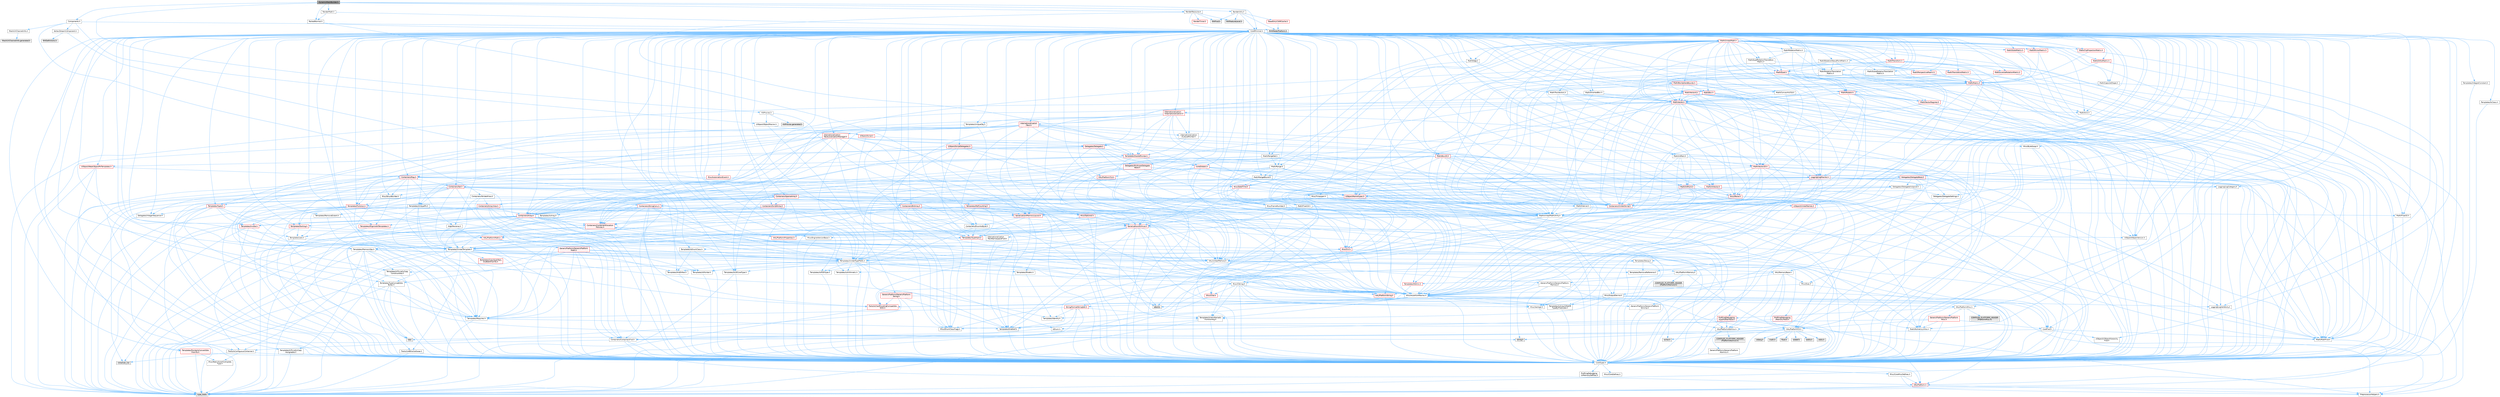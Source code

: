 digraph "DynamicMeshBuilder.h"
{
 // INTERACTIVE_SVG=YES
 // LATEX_PDF_SIZE
  bgcolor="transparent";
  edge [fontname=Helvetica,fontsize=10,labelfontname=Helvetica,labelfontsize=10];
  node [fontname=Helvetica,fontsize=10,shape=box,height=0.2,width=0.4];
  Node1 [id="Node000001",label="DynamicMeshBuilder.h",height=0.2,width=0.4,color="gray40", fillcolor="grey60", style="filled", fontcolor="black",tooltip=" "];
  Node1 -> Node2 [id="edge1_Node000001_Node000002",color="steelblue1",style="solid",tooltip=" "];
  Node2 [id="Node000002",label="Components.h",height=0.2,width=0.4,color="grey40", fillcolor="white", style="filled",URL="$d0/dc5/Components_8h.html",tooltip=" "];
  Node2 -> Node3 [id="edge2_Node000002_Node000003",color="steelblue1",style="solid",tooltip=" "];
  Node3 [id="Node000003",label="CoreMinimal.h",height=0.2,width=0.4,color="grey40", fillcolor="white", style="filled",URL="$d7/d67/CoreMinimal_8h.html",tooltip=" "];
  Node3 -> Node4 [id="edge3_Node000003_Node000004",color="steelblue1",style="solid",tooltip=" "];
  Node4 [id="Node000004",label="CoreTypes.h",height=0.2,width=0.4,color="grey40", fillcolor="white", style="filled",URL="$dc/dec/CoreTypes_8h.html",tooltip=" "];
  Node4 -> Node5 [id="edge4_Node000004_Node000005",color="steelblue1",style="solid",tooltip=" "];
  Node5 [id="Node000005",label="HAL/Platform.h",height=0.2,width=0.4,color="red", fillcolor="#FFF0F0", style="filled",URL="$d9/dd0/Platform_8h.html",tooltip=" "];
  Node5 -> Node8 [id="edge5_Node000005_Node000008",color="steelblue1",style="solid",tooltip=" "];
  Node8 [id="Node000008",label="type_traits",height=0.2,width=0.4,color="grey60", fillcolor="#E0E0E0", style="filled",tooltip=" "];
  Node5 -> Node9 [id="edge6_Node000005_Node000009",color="steelblue1",style="solid",tooltip=" "];
  Node9 [id="Node000009",label="PreprocessorHelpers.h",height=0.2,width=0.4,color="grey40", fillcolor="white", style="filled",URL="$db/ddb/PreprocessorHelpers_8h.html",tooltip=" "];
  Node4 -> Node15 [id="edge7_Node000004_Node000015",color="steelblue1",style="solid",tooltip=" "];
  Node15 [id="Node000015",label="ProfilingDebugging\l/UMemoryDefines.h",height=0.2,width=0.4,color="grey40", fillcolor="white", style="filled",URL="$d2/da2/UMemoryDefines_8h.html",tooltip=" "];
  Node4 -> Node16 [id="edge8_Node000004_Node000016",color="steelblue1",style="solid",tooltip=" "];
  Node16 [id="Node000016",label="Misc/CoreMiscDefines.h",height=0.2,width=0.4,color="grey40", fillcolor="white", style="filled",URL="$da/d38/CoreMiscDefines_8h.html",tooltip=" "];
  Node16 -> Node5 [id="edge9_Node000016_Node000005",color="steelblue1",style="solid",tooltip=" "];
  Node16 -> Node9 [id="edge10_Node000016_Node000009",color="steelblue1",style="solid",tooltip=" "];
  Node4 -> Node17 [id="edge11_Node000004_Node000017",color="steelblue1",style="solid",tooltip=" "];
  Node17 [id="Node000017",label="Misc/CoreDefines.h",height=0.2,width=0.4,color="grey40", fillcolor="white", style="filled",URL="$d3/dd2/CoreDefines_8h.html",tooltip=" "];
  Node3 -> Node18 [id="edge12_Node000003_Node000018",color="steelblue1",style="solid",tooltip=" "];
  Node18 [id="Node000018",label="CoreFwd.h",height=0.2,width=0.4,color="grey40", fillcolor="white", style="filled",URL="$d1/d1e/CoreFwd_8h.html",tooltip=" "];
  Node18 -> Node4 [id="edge13_Node000018_Node000004",color="steelblue1",style="solid",tooltip=" "];
  Node18 -> Node19 [id="edge14_Node000018_Node000019",color="steelblue1",style="solid",tooltip=" "];
  Node19 [id="Node000019",label="Containers/ContainersFwd.h",height=0.2,width=0.4,color="grey40", fillcolor="white", style="filled",URL="$d4/d0a/ContainersFwd_8h.html",tooltip=" "];
  Node19 -> Node5 [id="edge15_Node000019_Node000005",color="steelblue1",style="solid",tooltip=" "];
  Node19 -> Node4 [id="edge16_Node000019_Node000004",color="steelblue1",style="solid",tooltip=" "];
  Node19 -> Node20 [id="edge17_Node000019_Node000020",color="steelblue1",style="solid",tooltip=" "];
  Node20 [id="Node000020",label="Traits/IsContiguousContainer.h",height=0.2,width=0.4,color="grey40", fillcolor="white", style="filled",URL="$d5/d3c/IsContiguousContainer_8h.html",tooltip=" "];
  Node20 -> Node4 [id="edge18_Node000020_Node000004",color="steelblue1",style="solid",tooltip=" "];
  Node20 -> Node21 [id="edge19_Node000020_Node000021",color="steelblue1",style="solid",tooltip=" "];
  Node21 [id="Node000021",label="Misc/StaticAssertComplete\lType.h",height=0.2,width=0.4,color="grey40", fillcolor="white", style="filled",URL="$d5/d4e/StaticAssertCompleteType_8h.html",tooltip=" "];
  Node20 -> Node22 [id="edge20_Node000020_Node000022",color="steelblue1",style="solid",tooltip=" "];
  Node22 [id="Node000022",label="initializer_list",height=0.2,width=0.4,color="grey60", fillcolor="#E0E0E0", style="filled",tooltip=" "];
  Node18 -> Node23 [id="edge21_Node000018_Node000023",color="steelblue1",style="solid",tooltip=" "];
  Node23 [id="Node000023",label="Math/MathFwd.h",height=0.2,width=0.4,color="grey40", fillcolor="white", style="filled",URL="$d2/d10/MathFwd_8h.html",tooltip=" "];
  Node23 -> Node5 [id="edge22_Node000023_Node000005",color="steelblue1",style="solid",tooltip=" "];
  Node18 -> Node24 [id="edge23_Node000018_Node000024",color="steelblue1",style="solid",tooltip=" "];
  Node24 [id="Node000024",label="UObject/UObjectHierarchy\lFwd.h",height=0.2,width=0.4,color="grey40", fillcolor="white", style="filled",URL="$d3/d13/UObjectHierarchyFwd_8h.html",tooltip=" "];
  Node3 -> Node24 [id="edge24_Node000003_Node000024",color="steelblue1",style="solid",tooltip=" "];
  Node3 -> Node19 [id="edge25_Node000003_Node000019",color="steelblue1",style="solid",tooltip=" "];
  Node3 -> Node25 [id="edge26_Node000003_Node000025",color="steelblue1",style="solid",tooltip=" "];
  Node25 [id="Node000025",label="Misc/VarArgs.h",height=0.2,width=0.4,color="grey40", fillcolor="white", style="filled",URL="$d5/d6f/VarArgs_8h.html",tooltip=" "];
  Node25 -> Node4 [id="edge27_Node000025_Node000004",color="steelblue1",style="solid",tooltip=" "];
  Node3 -> Node26 [id="edge28_Node000003_Node000026",color="steelblue1",style="solid",tooltip=" "];
  Node26 [id="Node000026",label="Logging/LogVerbosity.h",height=0.2,width=0.4,color="grey40", fillcolor="white", style="filled",URL="$d2/d8f/LogVerbosity_8h.html",tooltip=" "];
  Node26 -> Node4 [id="edge29_Node000026_Node000004",color="steelblue1",style="solid",tooltip=" "];
  Node3 -> Node27 [id="edge30_Node000003_Node000027",color="steelblue1",style="solid",tooltip=" "];
  Node27 [id="Node000027",label="Misc/OutputDevice.h",height=0.2,width=0.4,color="grey40", fillcolor="white", style="filled",URL="$d7/d32/OutputDevice_8h.html",tooltip=" "];
  Node27 -> Node18 [id="edge31_Node000027_Node000018",color="steelblue1",style="solid",tooltip=" "];
  Node27 -> Node4 [id="edge32_Node000027_Node000004",color="steelblue1",style="solid",tooltip=" "];
  Node27 -> Node26 [id="edge33_Node000027_Node000026",color="steelblue1",style="solid",tooltip=" "];
  Node27 -> Node25 [id="edge34_Node000027_Node000025",color="steelblue1",style="solid",tooltip=" "];
  Node27 -> Node28 [id="edge35_Node000027_Node000028",color="steelblue1",style="solid",tooltip=" "];
  Node28 [id="Node000028",label="Templates/IsArrayOrRefOf\lTypeByPredicate.h",height=0.2,width=0.4,color="grey40", fillcolor="white", style="filled",URL="$d6/da1/IsArrayOrRefOfTypeByPredicate_8h.html",tooltip=" "];
  Node28 -> Node4 [id="edge36_Node000028_Node000004",color="steelblue1",style="solid",tooltip=" "];
  Node27 -> Node29 [id="edge37_Node000027_Node000029",color="steelblue1",style="solid",tooltip=" "];
  Node29 [id="Node000029",label="Templates/IsValidVariadic\lFunctionArg.h",height=0.2,width=0.4,color="grey40", fillcolor="white", style="filled",URL="$d0/dc8/IsValidVariadicFunctionArg_8h.html",tooltip=" "];
  Node29 -> Node4 [id="edge38_Node000029_Node000004",color="steelblue1",style="solid",tooltip=" "];
  Node29 -> Node30 [id="edge39_Node000029_Node000030",color="steelblue1",style="solid",tooltip=" "];
  Node30 [id="Node000030",label="IsEnum.h",height=0.2,width=0.4,color="grey40", fillcolor="white", style="filled",URL="$d4/de5/IsEnum_8h.html",tooltip=" "];
  Node29 -> Node8 [id="edge40_Node000029_Node000008",color="steelblue1",style="solid",tooltip=" "];
  Node27 -> Node31 [id="edge41_Node000027_Node000031",color="steelblue1",style="solid",tooltip=" "];
  Node31 [id="Node000031",label="Traits/IsCharEncodingCompatible\lWith.h",height=0.2,width=0.4,color="red", fillcolor="#FFF0F0", style="filled",URL="$df/dd1/IsCharEncodingCompatibleWith_8h.html",tooltip=" "];
  Node31 -> Node8 [id="edge42_Node000031_Node000008",color="steelblue1",style="solid",tooltip=" "];
  Node3 -> Node33 [id="edge43_Node000003_Node000033",color="steelblue1",style="solid",tooltip=" "];
  Node33 [id="Node000033",label="HAL/PlatformCrt.h",height=0.2,width=0.4,color="grey40", fillcolor="white", style="filled",URL="$d8/d75/PlatformCrt_8h.html",tooltip=" "];
  Node33 -> Node34 [id="edge44_Node000033_Node000034",color="steelblue1",style="solid",tooltip=" "];
  Node34 [id="Node000034",label="new",height=0.2,width=0.4,color="grey60", fillcolor="#E0E0E0", style="filled",tooltip=" "];
  Node33 -> Node35 [id="edge45_Node000033_Node000035",color="steelblue1",style="solid",tooltip=" "];
  Node35 [id="Node000035",label="wchar.h",height=0.2,width=0.4,color="grey60", fillcolor="#E0E0E0", style="filled",tooltip=" "];
  Node33 -> Node36 [id="edge46_Node000033_Node000036",color="steelblue1",style="solid",tooltip=" "];
  Node36 [id="Node000036",label="stddef.h",height=0.2,width=0.4,color="grey60", fillcolor="#E0E0E0", style="filled",tooltip=" "];
  Node33 -> Node37 [id="edge47_Node000033_Node000037",color="steelblue1",style="solid",tooltip=" "];
  Node37 [id="Node000037",label="stdlib.h",height=0.2,width=0.4,color="grey60", fillcolor="#E0E0E0", style="filled",tooltip=" "];
  Node33 -> Node38 [id="edge48_Node000033_Node000038",color="steelblue1",style="solid",tooltip=" "];
  Node38 [id="Node000038",label="stdio.h",height=0.2,width=0.4,color="grey60", fillcolor="#E0E0E0", style="filled",tooltip=" "];
  Node33 -> Node39 [id="edge49_Node000033_Node000039",color="steelblue1",style="solid",tooltip=" "];
  Node39 [id="Node000039",label="stdarg.h",height=0.2,width=0.4,color="grey60", fillcolor="#E0E0E0", style="filled",tooltip=" "];
  Node33 -> Node40 [id="edge50_Node000033_Node000040",color="steelblue1",style="solid",tooltip=" "];
  Node40 [id="Node000040",label="math.h",height=0.2,width=0.4,color="grey60", fillcolor="#E0E0E0", style="filled",tooltip=" "];
  Node33 -> Node41 [id="edge51_Node000033_Node000041",color="steelblue1",style="solid",tooltip=" "];
  Node41 [id="Node000041",label="float.h",height=0.2,width=0.4,color="grey60", fillcolor="#E0E0E0", style="filled",tooltip=" "];
  Node33 -> Node42 [id="edge52_Node000033_Node000042",color="steelblue1",style="solid",tooltip=" "];
  Node42 [id="Node000042",label="string.h",height=0.2,width=0.4,color="grey60", fillcolor="#E0E0E0", style="filled",tooltip=" "];
  Node3 -> Node43 [id="edge53_Node000003_Node000043",color="steelblue1",style="solid",tooltip=" "];
  Node43 [id="Node000043",label="HAL/PlatformMisc.h",height=0.2,width=0.4,color="grey40", fillcolor="white", style="filled",URL="$d0/df5/PlatformMisc_8h.html",tooltip=" "];
  Node43 -> Node4 [id="edge54_Node000043_Node000004",color="steelblue1",style="solid",tooltip=" "];
  Node43 -> Node44 [id="edge55_Node000043_Node000044",color="steelblue1",style="solid",tooltip=" "];
  Node44 [id="Node000044",label="GenericPlatform/GenericPlatform\lMisc.h",height=0.2,width=0.4,color="red", fillcolor="#FFF0F0", style="filled",URL="$db/d9a/GenericPlatformMisc_8h.html",tooltip=" "];
  Node44 -> Node18 [id="edge56_Node000044_Node000018",color="steelblue1",style="solid",tooltip=" "];
  Node44 -> Node4 [id="edge57_Node000044_Node000004",color="steelblue1",style="solid",tooltip=" "];
  Node44 -> Node33 [id="edge58_Node000044_Node000033",color="steelblue1",style="solid",tooltip=" "];
  Node44 -> Node48 [id="edge59_Node000044_Node000048",color="steelblue1",style="solid",tooltip=" "];
  Node48 [id="Node000048",label="Math/NumericLimits.h",height=0.2,width=0.4,color="grey40", fillcolor="white", style="filled",URL="$df/d1b/NumericLimits_8h.html",tooltip=" "];
  Node48 -> Node4 [id="edge60_Node000048_Node000004",color="steelblue1",style="solid",tooltip=" "];
  Node44 -> Node50 [id="edge61_Node000044_Node000050",color="steelblue1",style="solid",tooltip=" "];
  Node50 [id="Node000050",label="Misc/EnumClassFlags.h",height=0.2,width=0.4,color="grey40", fillcolor="white", style="filled",URL="$d8/de7/EnumClassFlags_8h.html",tooltip=" "];
  Node43 -> Node53 [id="edge62_Node000043_Node000053",color="steelblue1",style="solid",tooltip=" "];
  Node53 [id="Node000053",label="COMPILED_PLATFORM_HEADER\l(PlatformMisc.h)",height=0.2,width=0.4,color="grey60", fillcolor="#E0E0E0", style="filled",tooltip=" "];
  Node43 -> Node54 [id="edge63_Node000043_Node000054",color="steelblue1",style="solid",tooltip=" "];
  Node54 [id="Node000054",label="ProfilingDebugging\l/CpuProfilerTrace.h",height=0.2,width=0.4,color="red", fillcolor="#FFF0F0", style="filled",URL="$da/dcb/CpuProfilerTrace_8h.html",tooltip=" "];
  Node54 -> Node4 [id="edge64_Node000054_Node000004",color="steelblue1",style="solid",tooltip=" "];
  Node54 -> Node19 [id="edge65_Node000054_Node000019",color="steelblue1",style="solid",tooltip=" "];
  Node54 -> Node55 [id="edge66_Node000054_Node000055",color="steelblue1",style="solid",tooltip=" "];
  Node55 [id="Node000055",label="HAL/PlatformAtomics.h",height=0.2,width=0.4,color="grey40", fillcolor="white", style="filled",URL="$d3/d36/PlatformAtomics_8h.html",tooltip=" "];
  Node55 -> Node4 [id="edge67_Node000055_Node000004",color="steelblue1",style="solid",tooltip=" "];
  Node55 -> Node56 [id="edge68_Node000055_Node000056",color="steelblue1",style="solid",tooltip=" "];
  Node56 [id="Node000056",label="GenericPlatform/GenericPlatform\lAtomics.h",height=0.2,width=0.4,color="grey40", fillcolor="white", style="filled",URL="$da/d72/GenericPlatformAtomics_8h.html",tooltip=" "];
  Node56 -> Node4 [id="edge69_Node000056_Node000004",color="steelblue1",style="solid",tooltip=" "];
  Node55 -> Node57 [id="edge70_Node000055_Node000057",color="steelblue1",style="solid",tooltip=" "];
  Node57 [id="Node000057",label="COMPILED_PLATFORM_HEADER\l(PlatformAtomics.h)",height=0.2,width=0.4,color="grey60", fillcolor="#E0E0E0", style="filled",tooltip=" "];
  Node54 -> Node9 [id="edge71_Node000054_Node000009",color="steelblue1",style="solid",tooltip=" "];
  Node3 -> Node62 [id="edge72_Node000003_Node000062",color="steelblue1",style="solid",tooltip=" "];
  Node62 [id="Node000062",label="Misc/AssertionMacros.h",height=0.2,width=0.4,color="grey40", fillcolor="white", style="filled",URL="$d0/dfa/AssertionMacros_8h.html",tooltip=" "];
  Node62 -> Node4 [id="edge73_Node000062_Node000004",color="steelblue1",style="solid",tooltip=" "];
  Node62 -> Node5 [id="edge74_Node000062_Node000005",color="steelblue1",style="solid",tooltip=" "];
  Node62 -> Node43 [id="edge75_Node000062_Node000043",color="steelblue1",style="solid",tooltip=" "];
  Node62 -> Node9 [id="edge76_Node000062_Node000009",color="steelblue1",style="solid",tooltip=" "];
  Node62 -> Node63 [id="edge77_Node000062_Node000063",color="steelblue1",style="solid",tooltip=" "];
  Node63 [id="Node000063",label="Templates/EnableIf.h",height=0.2,width=0.4,color="grey40", fillcolor="white", style="filled",URL="$d7/d60/EnableIf_8h.html",tooltip=" "];
  Node63 -> Node4 [id="edge78_Node000063_Node000004",color="steelblue1",style="solid",tooltip=" "];
  Node62 -> Node28 [id="edge79_Node000062_Node000028",color="steelblue1",style="solid",tooltip=" "];
  Node62 -> Node29 [id="edge80_Node000062_Node000029",color="steelblue1",style="solid",tooltip=" "];
  Node62 -> Node31 [id="edge81_Node000062_Node000031",color="steelblue1",style="solid",tooltip=" "];
  Node62 -> Node25 [id="edge82_Node000062_Node000025",color="steelblue1",style="solid",tooltip=" "];
  Node62 -> Node64 [id="edge83_Node000062_Node000064",color="steelblue1",style="solid",tooltip=" "];
  Node64 [id="Node000064",label="String/FormatStringSan.h",height=0.2,width=0.4,color="red", fillcolor="#FFF0F0", style="filled",URL="$d3/d8b/FormatStringSan_8h.html",tooltip=" "];
  Node64 -> Node8 [id="edge84_Node000064_Node000008",color="steelblue1",style="solid",tooltip=" "];
  Node64 -> Node4 [id="edge85_Node000064_Node000004",color="steelblue1",style="solid",tooltip=" "];
  Node64 -> Node65 [id="edge86_Node000064_Node000065",color="steelblue1",style="solid",tooltip=" "];
  Node65 [id="Node000065",label="Templates/Requires.h",height=0.2,width=0.4,color="grey40", fillcolor="white", style="filled",URL="$dc/d96/Requires_8h.html",tooltip=" "];
  Node65 -> Node63 [id="edge87_Node000065_Node000063",color="steelblue1",style="solid",tooltip=" "];
  Node65 -> Node8 [id="edge88_Node000065_Node000008",color="steelblue1",style="solid",tooltip=" "];
  Node64 -> Node66 [id="edge89_Node000064_Node000066",color="steelblue1",style="solid",tooltip=" "];
  Node66 [id="Node000066",label="Templates/Identity.h",height=0.2,width=0.4,color="grey40", fillcolor="white", style="filled",URL="$d0/dd5/Identity_8h.html",tooltip=" "];
  Node64 -> Node29 [id="edge90_Node000064_Node000029",color="steelblue1",style="solid",tooltip=" "];
  Node64 -> Node19 [id="edge91_Node000064_Node000019",color="steelblue1",style="solid",tooltip=" "];
  Node62 -> Node70 [id="edge92_Node000062_Node000070",color="steelblue1",style="solid",tooltip=" "];
  Node70 [id="Node000070",label="atomic",height=0.2,width=0.4,color="grey60", fillcolor="#E0E0E0", style="filled",tooltip=" "];
  Node3 -> Node71 [id="edge93_Node000003_Node000071",color="steelblue1",style="solid",tooltip=" "];
  Node71 [id="Node000071",label="Templates/IsPointer.h",height=0.2,width=0.4,color="grey40", fillcolor="white", style="filled",URL="$d7/d05/IsPointer_8h.html",tooltip=" "];
  Node71 -> Node4 [id="edge94_Node000071_Node000004",color="steelblue1",style="solid",tooltip=" "];
  Node3 -> Node72 [id="edge95_Node000003_Node000072",color="steelblue1",style="solid",tooltip=" "];
  Node72 [id="Node000072",label="HAL/PlatformMemory.h",height=0.2,width=0.4,color="grey40", fillcolor="white", style="filled",URL="$de/d68/PlatformMemory_8h.html",tooltip=" "];
  Node72 -> Node4 [id="edge96_Node000072_Node000004",color="steelblue1",style="solid",tooltip=" "];
  Node72 -> Node73 [id="edge97_Node000072_Node000073",color="steelblue1",style="solid",tooltip=" "];
  Node73 [id="Node000073",label="GenericPlatform/GenericPlatform\lMemory.h",height=0.2,width=0.4,color="grey40", fillcolor="white", style="filled",URL="$dd/d22/GenericPlatformMemory_8h.html",tooltip=" "];
  Node73 -> Node18 [id="edge98_Node000073_Node000018",color="steelblue1",style="solid",tooltip=" "];
  Node73 -> Node4 [id="edge99_Node000073_Node000004",color="steelblue1",style="solid",tooltip=" "];
  Node73 -> Node74 [id="edge100_Node000073_Node000074",color="steelblue1",style="solid",tooltip=" "];
  Node74 [id="Node000074",label="HAL/PlatformString.h",height=0.2,width=0.4,color="red", fillcolor="#FFF0F0", style="filled",URL="$db/db5/PlatformString_8h.html",tooltip=" "];
  Node74 -> Node4 [id="edge101_Node000074_Node000004",color="steelblue1",style="solid",tooltip=" "];
  Node73 -> Node42 [id="edge102_Node000073_Node000042",color="steelblue1",style="solid",tooltip=" "];
  Node73 -> Node35 [id="edge103_Node000073_Node000035",color="steelblue1",style="solid",tooltip=" "];
  Node72 -> Node76 [id="edge104_Node000072_Node000076",color="steelblue1",style="solid",tooltip=" "];
  Node76 [id="Node000076",label="COMPILED_PLATFORM_HEADER\l(PlatformMemory.h)",height=0.2,width=0.4,color="grey60", fillcolor="#E0E0E0", style="filled",tooltip=" "];
  Node3 -> Node55 [id="edge105_Node000003_Node000055",color="steelblue1",style="solid",tooltip=" "];
  Node3 -> Node77 [id="edge106_Node000003_Node000077",color="steelblue1",style="solid",tooltip=" "];
  Node77 [id="Node000077",label="Misc/Exec.h",height=0.2,width=0.4,color="grey40", fillcolor="white", style="filled",URL="$de/ddb/Exec_8h.html",tooltip=" "];
  Node77 -> Node4 [id="edge107_Node000077_Node000004",color="steelblue1",style="solid",tooltip=" "];
  Node77 -> Node62 [id="edge108_Node000077_Node000062",color="steelblue1",style="solid",tooltip=" "];
  Node3 -> Node78 [id="edge109_Node000003_Node000078",color="steelblue1",style="solid",tooltip=" "];
  Node78 [id="Node000078",label="HAL/MemoryBase.h",height=0.2,width=0.4,color="grey40", fillcolor="white", style="filled",URL="$d6/d9f/MemoryBase_8h.html",tooltip=" "];
  Node78 -> Node4 [id="edge110_Node000078_Node000004",color="steelblue1",style="solid",tooltip=" "];
  Node78 -> Node55 [id="edge111_Node000078_Node000055",color="steelblue1",style="solid",tooltip=" "];
  Node78 -> Node33 [id="edge112_Node000078_Node000033",color="steelblue1",style="solid",tooltip=" "];
  Node78 -> Node77 [id="edge113_Node000078_Node000077",color="steelblue1",style="solid",tooltip=" "];
  Node78 -> Node27 [id="edge114_Node000078_Node000027",color="steelblue1",style="solid",tooltip=" "];
  Node78 -> Node79 [id="edge115_Node000078_Node000079",color="steelblue1",style="solid",tooltip=" "];
  Node79 [id="Node000079",label="Templates/Atomic.h",height=0.2,width=0.4,color="red", fillcolor="#FFF0F0", style="filled",URL="$d3/d91/Atomic_8h.html",tooltip=" "];
  Node79 -> Node70 [id="edge116_Node000079_Node000070",color="steelblue1",style="solid",tooltip=" "];
  Node3 -> Node88 [id="edge117_Node000003_Node000088",color="steelblue1",style="solid",tooltip=" "];
  Node88 [id="Node000088",label="HAL/UnrealMemory.h",height=0.2,width=0.4,color="grey40", fillcolor="white", style="filled",URL="$d9/d96/UnrealMemory_8h.html",tooltip=" "];
  Node88 -> Node4 [id="edge118_Node000088_Node000004",color="steelblue1",style="solid",tooltip=" "];
  Node88 -> Node73 [id="edge119_Node000088_Node000073",color="steelblue1",style="solid",tooltip=" "];
  Node88 -> Node78 [id="edge120_Node000088_Node000078",color="steelblue1",style="solid",tooltip=" "];
  Node88 -> Node72 [id="edge121_Node000088_Node000072",color="steelblue1",style="solid",tooltip=" "];
  Node88 -> Node89 [id="edge122_Node000088_Node000089",color="steelblue1",style="solid",tooltip=" "];
  Node89 [id="Node000089",label="ProfilingDebugging\l/MemoryTrace.h",height=0.2,width=0.4,color="red", fillcolor="#FFF0F0", style="filled",URL="$da/dd7/MemoryTrace_8h.html",tooltip=" "];
  Node89 -> Node5 [id="edge123_Node000089_Node000005",color="steelblue1",style="solid",tooltip=" "];
  Node89 -> Node50 [id="edge124_Node000089_Node000050",color="steelblue1",style="solid",tooltip=" "];
  Node88 -> Node71 [id="edge125_Node000088_Node000071",color="steelblue1",style="solid",tooltip=" "];
  Node3 -> Node90 [id="edge126_Node000003_Node000090",color="steelblue1",style="solid",tooltip=" "];
  Node90 [id="Node000090",label="Templates/IsArithmetic.h",height=0.2,width=0.4,color="grey40", fillcolor="white", style="filled",URL="$d2/d5d/IsArithmetic_8h.html",tooltip=" "];
  Node90 -> Node4 [id="edge127_Node000090_Node000004",color="steelblue1",style="solid",tooltip=" "];
  Node3 -> Node84 [id="edge128_Node000003_Node000084",color="steelblue1",style="solid",tooltip=" "];
  Node84 [id="Node000084",label="Templates/AndOrNot.h",height=0.2,width=0.4,color="grey40", fillcolor="white", style="filled",URL="$db/d0a/AndOrNot_8h.html",tooltip=" "];
  Node84 -> Node4 [id="edge129_Node000084_Node000004",color="steelblue1",style="solid",tooltip=" "];
  Node3 -> Node91 [id="edge130_Node000003_Node000091",color="steelblue1",style="solid",tooltip=" "];
  Node91 [id="Node000091",label="Templates/IsPODType.h",height=0.2,width=0.4,color="grey40", fillcolor="white", style="filled",URL="$d7/db1/IsPODType_8h.html",tooltip=" "];
  Node91 -> Node4 [id="edge131_Node000091_Node000004",color="steelblue1",style="solid",tooltip=" "];
  Node3 -> Node92 [id="edge132_Node000003_Node000092",color="steelblue1",style="solid",tooltip=" "];
  Node92 [id="Node000092",label="Templates/IsUECoreType.h",height=0.2,width=0.4,color="grey40", fillcolor="white", style="filled",URL="$d1/db8/IsUECoreType_8h.html",tooltip=" "];
  Node92 -> Node4 [id="edge133_Node000092_Node000004",color="steelblue1",style="solid",tooltip=" "];
  Node92 -> Node8 [id="edge134_Node000092_Node000008",color="steelblue1",style="solid",tooltip=" "];
  Node3 -> Node85 [id="edge135_Node000003_Node000085",color="steelblue1",style="solid",tooltip=" "];
  Node85 [id="Node000085",label="Templates/IsTriviallyCopy\lConstructible.h",height=0.2,width=0.4,color="grey40", fillcolor="white", style="filled",URL="$d3/d78/IsTriviallyCopyConstructible_8h.html",tooltip=" "];
  Node85 -> Node4 [id="edge136_Node000085_Node000004",color="steelblue1",style="solid",tooltip=" "];
  Node85 -> Node8 [id="edge137_Node000085_Node000008",color="steelblue1",style="solid",tooltip=" "];
  Node3 -> Node93 [id="edge138_Node000003_Node000093",color="steelblue1",style="solid",tooltip=" "];
  Node93 [id="Node000093",label="Templates/UnrealTypeTraits.h",height=0.2,width=0.4,color="grey40", fillcolor="white", style="filled",URL="$d2/d2d/UnrealTypeTraits_8h.html",tooltip=" "];
  Node93 -> Node4 [id="edge139_Node000093_Node000004",color="steelblue1",style="solid",tooltip=" "];
  Node93 -> Node71 [id="edge140_Node000093_Node000071",color="steelblue1",style="solid",tooltip=" "];
  Node93 -> Node62 [id="edge141_Node000093_Node000062",color="steelblue1",style="solid",tooltip=" "];
  Node93 -> Node84 [id="edge142_Node000093_Node000084",color="steelblue1",style="solid",tooltip=" "];
  Node93 -> Node63 [id="edge143_Node000093_Node000063",color="steelblue1",style="solid",tooltip=" "];
  Node93 -> Node90 [id="edge144_Node000093_Node000090",color="steelblue1",style="solid",tooltip=" "];
  Node93 -> Node30 [id="edge145_Node000093_Node000030",color="steelblue1",style="solid",tooltip=" "];
  Node93 -> Node94 [id="edge146_Node000093_Node000094",color="steelblue1",style="solid",tooltip=" "];
  Node94 [id="Node000094",label="Templates/Models.h",height=0.2,width=0.4,color="grey40", fillcolor="white", style="filled",URL="$d3/d0c/Models_8h.html",tooltip=" "];
  Node94 -> Node66 [id="edge147_Node000094_Node000066",color="steelblue1",style="solid",tooltip=" "];
  Node93 -> Node91 [id="edge148_Node000093_Node000091",color="steelblue1",style="solid",tooltip=" "];
  Node93 -> Node92 [id="edge149_Node000093_Node000092",color="steelblue1",style="solid",tooltip=" "];
  Node93 -> Node85 [id="edge150_Node000093_Node000085",color="steelblue1",style="solid",tooltip=" "];
  Node3 -> Node63 [id="edge151_Node000003_Node000063",color="steelblue1",style="solid",tooltip=" "];
  Node3 -> Node95 [id="edge152_Node000003_Node000095",color="steelblue1",style="solid",tooltip=" "];
  Node95 [id="Node000095",label="Templates/RemoveReference.h",height=0.2,width=0.4,color="grey40", fillcolor="white", style="filled",URL="$da/dbe/RemoveReference_8h.html",tooltip=" "];
  Node95 -> Node4 [id="edge153_Node000095_Node000004",color="steelblue1",style="solid",tooltip=" "];
  Node3 -> Node96 [id="edge154_Node000003_Node000096",color="steelblue1",style="solid",tooltip=" "];
  Node96 [id="Node000096",label="Templates/IntegralConstant.h",height=0.2,width=0.4,color="grey40", fillcolor="white", style="filled",URL="$db/d1b/IntegralConstant_8h.html",tooltip=" "];
  Node96 -> Node4 [id="edge155_Node000096_Node000004",color="steelblue1",style="solid",tooltip=" "];
  Node3 -> Node97 [id="edge156_Node000003_Node000097",color="steelblue1",style="solid",tooltip=" "];
  Node97 [id="Node000097",label="Templates/IsClass.h",height=0.2,width=0.4,color="grey40", fillcolor="white", style="filled",URL="$db/dcb/IsClass_8h.html",tooltip=" "];
  Node97 -> Node4 [id="edge157_Node000097_Node000004",color="steelblue1",style="solid",tooltip=" "];
  Node3 -> Node98 [id="edge158_Node000003_Node000098",color="steelblue1",style="solid",tooltip=" "];
  Node98 [id="Node000098",label="Templates/TypeCompatible\lBytes.h",height=0.2,width=0.4,color="grey40", fillcolor="white", style="filled",URL="$df/d0a/TypeCompatibleBytes_8h.html",tooltip=" "];
  Node98 -> Node4 [id="edge159_Node000098_Node000004",color="steelblue1",style="solid",tooltip=" "];
  Node98 -> Node42 [id="edge160_Node000098_Node000042",color="steelblue1",style="solid",tooltip=" "];
  Node98 -> Node34 [id="edge161_Node000098_Node000034",color="steelblue1",style="solid",tooltip=" "];
  Node98 -> Node8 [id="edge162_Node000098_Node000008",color="steelblue1",style="solid",tooltip=" "];
  Node3 -> Node20 [id="edge163_Node000003_Node000020",color="steelblue1",style="solid",tooltip=" "];
  Node3 -> Node99 [id="edge164_Node000003_Node000099",color="steelblue1",style="solid",tooltip=" "];
  Node99 [id="Node000099",label="Templates/UnrealTemplate.h",height=0.2,width=0.4,color="grey40", fillcolor="white", style="filled",URL="$d4/d24/UnrealTemplate_8h.html",tooltip=" "];
  Node99 -> Node4 [id="edge165_Node000099_Node000004",color="steelblue1",style="solid",tooltip=" "];
  Node99 -> Node71 [id="edge166_Node000099_Node000071",color="steelblue1",style="solid",tooltip=" "];
  Node99 -> Node88 [id="edge167_Node000099_Node000088",color="steelblue1",style="solid",tooltip=" "];
  Node99 -> Node100 [id="edge168_Node000099_Node000100",color="steelblue1",style="solid",tooltip=" "];
  Node100 [id="Node000100",label="Templates/CopyQualifiers\lAndRefsFromTo.h",height=0.2,width=0.4,color="red", fillcolor="#FFF0F0", style="filled",URL="$d3/db3/CopyQualifiersAndRefsFromTo_8h.html",tooltip=" "];
  Node99 -> Node93 [id="edge169_Node000099_Node000093",color="steelblue1",style="solid",tooltip=" "];
  Node99 -> Node95 [id="edge170_Node000099_Node000095",color="steelblue1",style="solid",tooltip=" "];
  Node99 -> Node65 [id="edge171_Node000099_Node000065",color="steelblue1",style="solid",tooltip=" "];
  Node99 -> Node98 [id="edge172_Node000099_Node000098",color="steelblue1",style="solid",tooltip=" "];
  Node99 -> Node66 [id="edge173_Node000099_Node000066",color="steelblue1",style="solid",tooltip=" "];
  Node99 -> Node20 [id="edge174_Node000099_Node000020",color="steelblue1",style="solid",tooltip=" "];
  Node99 -> Node102 [id="edge175_Node000099_Node000102",color="steelblue1",style="solid",tooltip=" "];
  Node102 [id="Node000102",label="Traits/UseBitwiseSwap.h",height=0.2,width=0.4,color="grey40", fillcolor="white", style="filled",URL="$db/df3/UseBitwiseSwap_8h.html",tooltip=" "];
  Node102 -> Node4 [id="edge176_Node000102_Node000004",color="steelblue1",style="solid",tooltip=" "];
  Node102 -> Node8 [id="edge177_Node000102_Node000008",color="steelblue1",style="solid",tooltip=" "];
  Node99 -> Node8 [id="edge178_Node000099_Node000008",color="steelblue1",style="solid",tooltip=" "];
  Node3 -> Node48 [id="edge179_Node000003_Node000048",color="steelblue1",style="solid",tooltip=" "];
  Node3 -> Node103 [id="edge180_Node000003_Node000103",color="steelblue1",style="solid",tooltip=" "];
  Node103 [id="Node000103",label="HAL/PlatformMath.h",height=0.2,width=0.4,color="red", fillcolor="#FFF0F0", style="filled",URL="$dc/d53/PlatformMath_8h.html",tooltip=" "];
  Node103 -> Node4 [id="edge181_Node000103_Node000004",color="steelblue1",style="solid",tooltip=" "];
  Node103 -> Node104 [id="edge182_Node000103_Node000104",color="steelblue1",style="solid",tooltip=" "];
  Node104 [id="Node000104",label="GenericPlatform/GenericPlatform\lMath.h",height=0.2,width=0.4,color="red", fillcolor="#FFF0F0", style="filled",URL="$d5/d79/GenericPlatformMath_8h.html",tooltip=" "];
  Node104 -> Node4 [id="edge183_Node000104_Node000004",color="steelblue1",style="solid",tooltip=" "];
  Node104 -> Node19 [id="edge184_Node000104_Node000019",color="steelblue1",style="solid",tooltip=" "];
  Node104 -> Node33 [id="edge185_Node000104_Node000033",color="steelblue1",style="solid",tooltip=" "];
  Node104 -> Node84 [id="edge186_Node000104_Node000084",color="steelblue1",style="solid",tooltip=" "];
  Node104 -> Node105 [id="edge187_Node000104_Node000105",color="steelblue1",style="solid",tooltip=" "];
  Node105 [id="Node000105",label="Templates/Decay.h",height=0.2,width=0.4,color="grey40", fillcolor="white", style="filled",URL="$dd/d0f/Decay_8h.html",tooltip=" "];
  Node105 -> Node4 [id="edge188_Node000105_Node000004",color="steelblue1",style="solid",tooltip=" "];
  Node105 -> Node95 [id="edge189_Node000105_Node000095",color="steelblue1",style="solid",tooltip=" "];
  Node105 -> Node8 [id="edge190_Node000105_Node000008",color="steelblue1",style="solid",tooltip=" "];
  Node104 -> Node93 [id="edge191_Node000104_Node000093",color="steelblue1",style="solid",tooltip=" "];
  Node104 -> Node65 [id="edge192_Node000104_Node000065",color="steelblue1",style="solid",tooltip=" "];
  Node104 -> Node98 [id="edge193_Node000104_Node000098",color="steelblue1",style="solid",tooltip=" "];
  Node104 -> Node8 [id="edge194_Node000104_Node000008",color="steelblue1",style="solid",tooltip=" "];
  Node3 -> Node86 [id="edge195_Node000003_Node000086",color="steelblue1",style="solid",tooltip=" "];
  Node86 [id="Node000086",label="Templates/IsTriviallyCopy\lAssignable.h",height=0.2,width=0.4,color="grey40", fillcolor="white", style="filled",URL="$d2/df2/IsTriviallyCopyAssignable_8h.html",tooltip=" "];
  Node86 -> Node4 [id="edge196_Node000086_Node000004",color="steelblue1",style="solid",tooltip=" "];
  Node86 -> Node8 [id="edge197_Node000086_Node000008",color="steelblue1",style="solid",tooltip=" "];
  Node3 -> Node111 [id="edge198_Node000003_Node000111",color="steelblue1",style="solid",tooltip=" "];
  Node111 [id="Node000111",label="Templates/MemoryOps.h",height=0.2,width=0.4,color="grey40", fillcolor="white", style="filled",URL="$db/dea/MemoryOps_8h.html",tooltip=" "];
  Node111 -> Node4 [id="edge199_Node000111_Node000004",color="steelblue1",style="solid",tooltip=" "];
  Node111 -> Node88 [id="edge200_Node000111_Node000088",color="steelblue1",style="solid",tooltip=" "];
  Node111 -> Node86 [id="edge201_Node000111_Node000086",color="steelblue1",style="solid",tooltip=" "];
  Node111 -> Node85 [id="edge202_Node000111_Node000085",color="steelblue1",style="solid",tooltip=" "];
  Node111 -> Node65 [id="edge203_Node000111_Node000065",color="steelblue1",style="solid",tooltip=" "];
  Node111 -> Node93 [id="edge204_Node000111_Node000093",color="steelblue1",style="solid",tooltip=" "];
  Node111 -> Node102 [id="edge205_Node000111_Node000102",color="steelblue1",style="solid",tooltip=" "];
  Node111 -> Node34 [id="edge206_Node000111_Node000034",color="steelblue1",style="solid",tooltip=" "];
  Node111 -> Node8 [id="edge207_Node000111_Node000008",color="steelblue1",style="solid",tooltip=" "];
  Node3 -> Node112 [id="edge208_Node000003_Node000112",color="steelblue1",style="solid",tooltip=" "];
  Node112 [id="Node000112",label="Containers/ContainerAllocation\lPolicies.h",height=0.2,width=0.4,color="red", fillcolor="#FFF0F0", style="filled",URL="$d7/dff/ContainerAllocationPolicies_8h.html",tooltip=" "];
  Node112 -> Node4 [id="edge209_Node000112_Node000004",color="steelblue1",style="solid",tooltip=" "];
  Node112 -> Node112 [id="edge210_Node000112_Node000112",color="steelblue1",style="solid",tooltip=" "];
  Node112 -> Node103 [id="edge211_Node000112_Node000103",color="steelblue1",style="solid",tooltip=" "];
  Node112 -> Node88 [id="edge212_Node000112_Node000088",color="steelblue1",style="solid",tooltip=" "];
  Node112 -> Node48 [id="edge213_Node000112_Node000048",color="steelblue1",style="solid",tooltip=" "];
  Node112 -> Node62 [id="edge214_Node000112_Node000062",color="steelblue1",style="solid",tooltip=" "];
  Node112 -> Node111 [id="edge215_Node000112_Node000111",color="steelblue1",style="solid",tooltip=" "];
  Node112 -> Node98 [id="edge216_Node000112_Node000098",color="steelblue1",style="solid",tooltip=" "];
  Node112 -> Node8 [id="edge217_Node000112_Node000008",color="steelblue1",style="solid",tooltip=" "];
  Node3 -> Node115 [id="edge218_Node000003_Node000115",color="steelblue1",style="solid",tooltip=" "];
  Node115 [id="Node000115",label="Templates/IsEnumClass.h",height=0.2,width=0.4,color="grey40", fillcolor="white", style="filled",URL="$d7/d15/IsEnumClass_8h.html",tooltip=" "];
  Node115 -> Node4 [id="edge219_Node000115_Node000004",color="steelblue1",style="solid",tooltip=" "];
  Node115 -> Node84 [id="edge220_Node000115_Node000084",color="steelblue1",style="solid",tooltip=" "];
  Node3 -> Node116 [id="edge221_Node000003_Node000116",color="steelblue1",style="solid",tooltip=" "];
  Node116 [id="Node000116",label="HAL/PlatformProperties.h",height=0.2,width=0.4,color="red", fillcolor="#FFF0F0", style="filled",URL="$d9/db0/PlatformProperties_8h.html",tooltip=" "];
  Node116 -> Node4 [id="edge222_Node000116_Node000004",color="steelblue1",style="solid",tooltip=" "];
  Node3 -> Node119 [id="edge223_Node000003_Node000119",color="steelblue1",style="solid",tooltip=" "];
  Node119 [id="Node000119",label="Misc/EngineVersionBase.h",height=0.2,width=0.4,color="grey40", fillcolor="white", style="filled",URL="$d5/d2b/EngineVersionBase_8h.html",tooltip=" "];
  Node119 -> Node4 [id="edge224_Node000119_Node000004",color="steelblue1",style="solid",tooltip=" "];
  Node3 -> Node120 [id="edge225_Node000003_Node000120",color="steelblue1",style="solid",tooltip=" "];
  Node120 [id="Node000120",label="Internationalization\l/TextNamespaceFwd.h",height=0.2,width=0.4,color="grey40", fillcolor="white", style="filled",URL="$d8/d97/TextNamespaceFwd_8h.html",tooltip=" "];
  Node120 -> Node4 [id="edge226_Node000120_Node000004",color="steelblue1",style="solid",tooltip=" "];
  Node3 -> Node121 [id="edge227_Node000003_Node000121",color="steelblue1",style="solid",tooltip=" "];
  Node121 [id="Node000121",label="Serialization/Archive.h",height=0.2,width=0.4,color="red", fillcolor="#FFF0F0", style="filled",URL="$d7/d3b/Archive_8h.html",tooltip=" "];
  Node121 -> Node18 [id="edge228_Node000121_Node000018",color="steelblue1",style="solid",tooltip=" "];
  Node121 -> Node4 [id="edge229_Node000121_Node000004",color="steelblue1",style="solid",tooltip=" "];
  Node121 -> Node116 [id="edge230_Node000121_Node000116",color="steelblue1",style="solid",tooltip=" "];
  Node121 -> Node120 [id="edge231_Node000121_Node000120",color="steelblue1",style="solid",tooltip=" "];
  Node121 -> Node23 [id="edge232_Node000121_Node000023",color="steelblue1",style="solid",tooltip=" "];
  Node121 -> Node62 [id="edge233_Node000121_Node000062",color="steelblue1",style="solid",tooltip=" "];
  Node121 -> Node119 [id="edge234_Node000121_Node000119",color="steelblue1",style="solid",tooltip=" "];
  Node121 -> Node25 [id="edge235_Node000121_Node000025",color="steelblue1",style="solid",tooltip=" "];
  Node121 -> Node63 [id="edge236_Node000121_Node000063",color="steelblue1",style="solid",tooltip=" "];
  Node121 -> Node28 [id="edge237_Node000121_Node000028",color="steelblue1",style="solid",tooltip=" "];
  Node121 -> Node115 [id="edge238_Node000121_Node000115",color="steelblue1",style="solid",tooltip=" "];
  Node121 -> Node29 [id="edge239_Node000121_Node000029",color="steelblue1",style="solid",tooltip=" "];
  Node121 -> Node99 [id="edge240_Node000121_Node000099",color="steelblue1",style="solid",tooltip=" "];
  Node121 -> Node31 [id="edge241_Node000121_Node000031",color="steelblue1",style="solid",tooltip=" "];
  Node121 -> Node124 [id="edge242_Node000121_Node000124",color="steelblue1",style="solid",tooltip=" "];
  Node124 [id="Node000124",label="UObject/ObjectVersion.h",height=0.2,width=0.4,color="grey40", fillcolor="white", style="filled",URL="$da/d63/ObjectVersion_8h.html",tooltip=" "];
  Node124 -> Node4 [id="edge243_Node000124_Node000004",color="steelblue1",style="solid",tooltip=" "];
  Node3 -> Node125 [id="edge244_Node000003_Node000125",color="steelblue1",style="solid",tooltip=" "];
  Node125 [id="Node000125",label="Templates/Less.h",height=0.2,width=0.4,color="grey40", fillcolor="white", style="filled",URL="$de/dc8/Less_8h.html",tooltip=" "];
  Node125 -> Node4 [id="edge245_Node000125_Node000004",color="steelblue1",style="solid",tooltip=" "];
  Node125 -> Node99 [id="edge246_Node000125_Node000099",color="steelblue1",style="solid",tooltip=" "];
  Node3 -> Node126 [id="edge247_Node000003_Node000126",color="steelblue1",style="solid",tooltip=" "];
  Node126 [id="Node000126",label="Templates/Sorting.h",height=0.2,width=0.4,color="red", fillcolor="#FFF0F0", style="filled",URL="$d3/d9e/Sorting_8h.html",tooltip=" "];
  Node126 -> Node4 [id="edge248_Node000126_Node000004",color="steelblue1",style="solid",tooltip=" "];
  Node126 -> Node103 [id="edge249_Node000126_Node000103",color="steelblue1",style="solid",tooltip=" "];
  Node126 -> Node125 [id="edge250_Node000126_Node000125",color="steelblue1",style="solid",tooltip=" "];
  Node3 -> Node137 [id="edge251_Node000003_Node000137",color="steelblue1",style="solid",tooltip=" "];
  Node137 [id="Node000137",label="Misc/Char.h",height=0.2,width=0.4,color="red", fillcolor="#FFF0F0", style="filled",URL="$d0/d58/Char_8h.html",tooltip=" "];
  Node137 -> Node4 [id="edge252_Node000137_Node000004",color="steelblue1",style="solid",tooltip=" "];
  Node137 -> Node8 [id="edge253_Node000137_Node000008",color="steelblue1",style="solid",tooltip=" "];
  Node3 -> Node140 [id="edge254_Node000003_Node000140",color="steelblue1",style="solid",tooltip=" "];
  Node140 [id="Node000140",label="GenericPlatform/GenericPlatform\lStricmp.h",height=0.2,width=0.4,color="grey40", fillcolor="white", style="filled",URL="$d2/d86/GenericPlatformStricmp_8h.html",tooltip=" "];
  Node140 -> Node4 [id="edge255_Node000140_Node000004",color="steelblue1",style="solid",tooltip=" "];
  Node3 -> Node141 [id="edge256_Node000003_Node000141",color="steelblue1",style="solid",tooltip=" "];
  Node141 [id="Node000141",label="GenericPlatform/GenericPlatform\lString.h",height=0.2,width=0.4,color="red", fillcolor="#FFF0F0", style="filled",URL="$dd/d20/GenericPlatformString_8h.html",tooltip=" "];
  Node141 -> Node4 [id="edge257_Node000141_Node000004",color="steelblue1",style="solid",tooltip=" "];
  Node141 -> Node140 [id="edge258_Node000141_Node000140",color="steelblue1",style="solid",tooltip=" "];
  Node141 -> Node63 [id="edge259_Node000141_Node000063",color="steelblue1",style="solid",tooltip=" "];
  Node141 -> Node31 [id="edge260_Node000141_Node000031",color="steelblue1",style="solid",tooltip=" "];
  Node141 -> Node8 [id="edge261_Node000141_Node000008",color="steelblue1",style="solid",tooltip=" "];
  Node3 -> Node74 [id="edge262_Node000003_Node000074",color="steelblue1",style="solid",tooltip=" "];
  Node3 -> Node144 [id="edge263_Node000003_Node000144",color="steelblue1",style="solid",tooltip=" "];
  Node144 [id="Node000144",label="Misc/CString.h",height=0.2,width=0.4,color="grey40", fillcolor="white", style="filled",URL="$d2/d49/CString_8h.html",tooltip=" "];
  Node144 -> Node4 [id="edge264_Node000144_Node000004",color="steelblue1",style="solid",tooltip=" "];
  Node144 -> Node33 [id="edge265_Node000144_Node000033",color="steelblue1",style="solid",tooltip=" "];
  Node144 -> Node74 [id="edge266_Node000144_Node000074",color="steelblue1",style="solid",tooltip=" "];
  Node144 -> Node62 [id="edge267_Node000144_Node000062",color="steelblue1",style="solid",tooltip=" "];
  Node144 -> Node137 [id="edge268_Node000144_Node000137",color="steelblue1",style="solid",tooltip=" "];
  Node144 -> Node25 [id="edge269_Node000144_Node000025",color="steelblue1",style="solid",tooltip=" "];
  Node144 -> Node28 [id="edge270_Node000144_Node000028",color="steelblue1",style="solid",tooltip=" "];
  Node144 -> Node29 [id="edge271_Node000144_Node000029",color="steelblue1",style="solid",tooltip=" "];
  Node144 -> Node31 [id="edge272_Node000144_Node000031",color="steelblue1",style="solid",tooltip=" "];
  Node3 -> Node145 [id="edge273_Node000003_Node000145",color="steelblue1",style="solid",tooltip=" "];
  Node145 [id="Node000145",label="Misc/Crc.h",height=0.2,width=0.4,color="red", fillcolor="#FFF0F0", style="filled",URL="$d4/dd2/Crc_8h.html",tooltip=" "];
  Node145 -> Node4 [id="edge274_Node000145_Node000004",color="steelblue1",style="solid",tooltip=" "];
  Node145 -> Node74 [id="edge275_Node000145_Node000074",color="steelblue1",style="solid",tooltip=" "];
  Node145 -> Node62 [id="edge276_Node000145_Node000062",color="steelblue1",style="solid",tooltip=" "];
  Node145 -> Node144 [id="edge277_Node000145_Node000144",color="steelblue1",style="solid",tooltip=" "];
  Node145 -> Node137 [id="edge278_Node000145_Node000137",color="steelblue1",style="solid",tooltip=" "];
  Node145 -> Node93 [id="edge279_Node000145_Node000093",color="steelblue1",style="solid",tooltip=" "];
  Node3 -> Node136 [id="edge280_Node000003_Node000136",color="steelblue1",style="solid",tooltip=" "];
  Node136 [id="Node000136",label="Math/UnrealMathUtility.h",height=0.2,width=0.4,color="grey40", fillcolor="white", style="filled",URL="$db/db8/UnrealMathUtility_8h.html",tooltip=" "];
  Node136 -> Node4 [id="edge281_Node000136_Node000004",color="steelblue1",style="solid",tooltip=" "];
  Node136 -> Node62 [id="edge282_Node000136_Node000062",color="steelblue1",style="solid",tooltip=" "];
  Node136 -> Node103 [id="edge283_Node000136_Node000103",color="steelblue1",style="solid",tooltip=" "];
  Node136 -> Node23 [id="edge284_Node000136_Node000023",color="steelblue1",style="solid",tooltip=" "];
  Node136 -> Node66 [id="edge285_Node000136_Node000066",color="steelblue1",style="solid",tooltip=" "];
  Node136 -> Node65 [id="edge286_Node000136_Node000065",color="steelblue1",style="solid",tooltip=" "];
  Node3 -> Node146 [id="edge287_Node000003_Node000146",color="steelblue1",style="solid",tooltip=" "];
  Node146 [id="Node000146",label="Containers/UnrealString.h",height=0.2,width=0.4,color="red", fillcolor="#FFF0F0", style="filled",URL="$d5/dba/UnrealString_8h.html",tooltip=" "];
  Node3 -> Node150 [id="edge288_Node000003_Node000150",color="steelblue1",style="solid",tooltip=" "];
  Node150 [id="Node000150",label="Containers/Array.h",height=0.2,width=0.4,color="red", fillcolor="#FFF0F0", style="filled",URL="$df/dd0/Array_8h.html",tooltip=" "];
  Node150 -> Node4 [id="edge289_Node000150_Node000004",color="steelblue1",style="solid",tooltip=" "];
  Node150 -> Node62 [id="edge290_Node000150_Node000062",color="steelblue1",style="solid",tooltip=" "];
  Node150 -> Node88 [id="edge291_Node000150_Node000088",color="steelblue1",style="solid",tooltip=" "];
  Node150 -> Node93 [id="edge292_Node000150_Node000093",color="steelblue1",style="solid",tooltip=" "];
  Node150 -> Node99 [id="edge293_Node000150_Node000099",color="steelblue1",style="solid",tooltip=" "];
  Node150 -> Node112 [id="edge294_Node000150_Node000112",color="steelblue1",style="solid",tooltip=" "];
  Node150 -> Node121 [id="edge295_Node000150_Node000121",color="steelblue1",style="solid",tooltip=" "];
  Node150 -> Node129 [id="edge296_Node000150_Node000129",color="steelblue1",style="solid",tooltip=" "];
  Node129 [id="Node000129",label="Templates/Invoke.h",height=0.2,width=0.4,color="red", fillcolor="#FFF0F0", style="filled",URL="$d7/deb/Invoke_8h.html",tooltip=" "];
  Node129 -> Node4 [id="edge297_Node000129_Node000004",color="steelblue1",style="solid",tooltip=" "];
  Node129 -> Node99 [id="edge298_Node000129_Node000099",color="steelblue1",style="solid",tooltip=" "];
  Node129 -> Node8 [id="edge299_Node000129_Node000008",color="steelblue1",style="solid",tooltip=" "];
  Node150 -> Node125 [id="edge300_Node000150_Node000125",color="steelblue1",style="solid",tooltip=" "];
  Node150 -> Node65 [id="edge301_Node000150_Node000065",color="steelblue1",style="solid",tooltip=" "];
  Node150 -> Node126 [id="edge302_Node000150_Node000126",color="steelblue1",style="solid",tooltip=" "];
  Node150 -> Node173 [id="edge303_Node000150_Node000173",color="steelblue1",style="solid",tooltip=" "];
  Node173 [id="Node000173",label="Templates/AlignmentTemplates.h",height=0.2,width=0.4,color="red", fillcolor="#FFF0F0", style="filled",URL="$dd/d32/AlignmentTemplates_8h.html",tooltip=" "];
  Node173 -> Node4 [id="edge304_Node000173_Node000004",color="steelblue1",style="solid",tooltip=" "];
  Node173 -> Node71 [id="edge305_Node000173_Node000071",color="steelblue1",style="solid",tooltip=" "];
  Node150 -> Node8 [id="edge306_Node000150_Node000008",color="steelblue1",style="solid",tooltip=" "];
  Node3 -> Node174 [id="edge307_Node000003_Node000174",color="steelblue1",style="solid",tooltip=" "];
  Node174 [id="Node000174",label="Misc/FrameNumber.h",height=0.2,width=0.4,color="grey40", fillcolor="white", style="filled",URL="$dd/dbd/FrameNumber_8h.html",tooltip=" "];
  Node174 -> Node4 [id="edge308_Node000174_Node000004",color="steelblue1",style="solid",tooltip=" "];
  Node174 -> Node48 [id="edge309_Node000174_Node000048",color="steelblue1",style="solid",tooltip=" "];
  Node174 -> Node136 [id="edge310_Node000174_Node000136",color="steelblue1",style="solid",tooltip=" "];
  Node174 -> Node63 [id="edge311_Node000174_Node000063",color="steelblue1",style="solid",tooltip=" "];
  Node174 -> Node93 [id="edge312_Node000174_Node000093",color="steelblue1",style="solid",tooltip=" "];
  Node3 -> Node175 [id="edge313_Node000003_Node000175",color="steelblue1",style="solid",tooltip=" "];
  Node175 [id="Node000175",label="Misc/Timespan.h",height=0.2,width=0.4,color="grey40", fillcolor="white", style="filled",URL="$da/dd9/Timespan_8h.html",tooltip=" "];
  Node175 -> Node4 [id="edge314_Node000175_Node000004",color="steelblue1",style="solid",tooltip=" "];
  Node175 -> Node176 [id="edge315_Node000175_Node000176",color="steelblue1",style="solid",tooltip=" "];
  Node176 [id="Node000176",label="Math/Interval.h",height=0.2,width=0.4,color="grey40", fillcolor="white", style="filled",URL="$d1/d55/Interval_8h.html",tooltip=" "];
  Node176 -> Node4 [id="edge316_Node000176_Node000004",color="steelblue1",style="solid",tooltip=" "];
  Node176 -> Node90 [id="edge317_Node000176_Node000090",color="steelblue1",style="solid",tooltip=" "];
  Node176 -> Node93 [id="edge318_Node000176_Node000093",color="steelblue1",style="solid",tooltip=" "];
  Node176 -> Node48 [id="edge319_Node000176_Node000048",color="steelblue1",style="solid",tooltip=" "];
  Node176 -> Node136 [id="edge320_Node000176_Node000136",color="steelblue1",style="solid",tooltip=" "];
  Node175 -> Node136 [id="edge321_Node000175_Node000136",color="steelblue1",style="solid",tooltip=" "];
  Node175 -> Node62 [id="edge322_Node000175_Node000062",color="steelblue1",style="solid",tooltip=" "];
  Node3 -> Node177 [id="edge323_Node000003_Node000177",color="steelblue1",style="solid",tooltip=" "];
  Node177 [id="Node000177",label="Containers/StringConv.h",height=0.2,width=0.4,color="red", fillcolor="#FFF0F0", style="filled",URL="$d3/ddf/StringConv_8h.html",tooltip=" "];
  Node177 -> Node4 [id="edge324_Node000177_Node000004",color="steelblue1",style="solid",tooltip=" "];
  Node177 -> Node62 [id="edge325_Node000177_Node000062",color="steelblue1",style="solid",tooltip=" "];
  Node177 -> Node112 [id="edge326_Node000177_Node000112",color="steelblue1",style="solid",tooltip=" "];
  Node177 -> Node150 [id="edge327_Node000177_Node000150",color="steelblue1",style="solid",tooltip=" "];
  Node177 -> Node144 [id="edge328_Node000177_Node000144",color="steelblue1",style="solid",tooltip=" "];
  Node177 -> Node178 [id="edge329_Node000177_Node000178",color="steelblue1",style="solid",tooltip=" "];
  Node178 [id="Node000178",label="Templates/IsArray.h",height=0.2,width=0.4,color="grey40", fillcolor="white", style="filled",URL="$d8/d8d/IsArray_8h.html",tooltip=" "];
  Node178 -> Node4 [id="edge330_Node000178_Node000004",color="steelblue1",style="solid",tooltip=" "];
  Node177 -> Node99 [id="edge331_Node000177_Node000099",color="steelblue1",style="solid",tooltip=" "];
  Node177 -> Node93 [id="edge332_Node000177_Node000093",color="steelblue1",style="solid",tooltip=" "];
  Node177 -> Node31 [id="edge333_Node000177_Node000031",color="steelblue1",style="solid",tooltip=" "];
  Node177 -> Node20 [id="edge334_Node000177_Node000020",color="steelblue1",style="solid",tooltip=" "];
  Node177 -> Node8 [id="edge335_Node000177_Node000008",color="steelblue1",style="solid",tooltip=" "];
  Node3 -> Node179 [id="edge336_Node000003_Node000179",color="steelblue1",style="solid",tooltip=" "];
  Node179 [id="Node000179",label="UObject/UnrealNames.h",height=0.2,width=0.4,color="red", fillcolor="#FFF0F0", style="filled",URL="$d8/db1/UnrealNames_8h.html",tooltip=" "];
  Node179 -> Node4 [id="edge337_Node000179_Node000004",color="steelblue1",style="solid",tooltip=" "];
  Node3 -> Node181 [id="edge338_Node000003_Node000181",color="steelblue1",style="solid",tooltip=" "];
  Node181 [id="Node000181",label="UObject/NameTypes.h",height=0.2,width=0.4,color="red", fillcolor="#FFF0F0", style="filled",URL="$d6/d35/NameTypes_8h.html",tooltip=" "];
  Node181 -> Node4 [id="edge339_Node000181_Node000004",color="steelblue1",style="solid",tooltip=" "];
  Node181 -> Node62 [id="edge340_Node000181_Node000062",color="steelblue1",style="solid",tooltip=" "];
  Node181 -> Node88 [id="edge341_Node000181_Node000088",color="steelblue1",style="solid",tooltip=" "];
  Node181 -> Node93 [id="edge342_Node000181_Node000093",color="steelblue1",style="solid",tooltip=" "];
  Node181 -> Node99 [id="edge343_Node000181_Node000099",color="steelblue1",style="solid",tooltip=" "];
  Node181 -> Node146 [id="edge344_Node000181_Node000146",color="steelblue1",style="solid",tooltip=" "];
  Node181 -> Node177 [id="edge345_Node000181_Node000177",color="steelblue1",style="solid",tooltip=" "];
  Node181 -> Node179 [id="edge346_Node000181_Node000179",color="steelblue1",style="solid",tooltip=" "];
  Node181 -> Node79 [id="edge347_Node000181_Node000079",color="steelblue1",style="solid",tooltip=" "];
  Node181 -> Node158 [id="edge348_Node000181_Node000158",color="steelblue1",style="solid",tooltip=" "];
  Node158 [id="Node000158",label="Serialization/MemoryLayout.h",height=0.2,width=0.4,color="red", fillcolor="#FFF0F0", style="filled",URL="$d7/d66/MemoryLayout_8h.html",tooltip=" "];
  Node158 -> Node161 [id="edge349_Node000158_Node000161",color="steelblue1",style="solid",tooltip=" "];
  Node161 [id="Node000161",label="Containers/EnumAsByte.h",height=0.2,width=0.4,color="grey40", fillcolor="white", style="filled",URL="$d6/d9a/EnumAsByte_8h.html",tooltip=" "];
  Node161 -> Node4 [id="edge350_Node000161_Node000004",color="steelblue1",style="solid",tooltip=" "];
  Node161 -> Node91 [id="edge351_Node000161_Node000091",color="steelblue1",style="solid",tooltip=" "];
  Node161 -> Node162 [id="edge352_Node000161_Node000162",color="steelblue1",style="solid",tooltip=" "];
  Node162 [id="Node000162",label="Templates/TypeHash.h",height=0.2,width=0.4,color="red", fillcolor="#FFF0F0", style="filled",URL="$d1/d62/TypeHash_8h.html",tooltip=" "];
  Node162 -> Node4 [id="edge353_Node000162_Node000004",color="steelblue1",style="solid",tooltip=" "];
  Node162 -> Node65 [id="edge354_Node000162_Node000065",color="steelblue1",style="solid",tooltip=" "];
  Node162 -> Node145 [id="edge355_Node000162_Node000145",color="steelblue1",style="solid",tooltip=" "];
  Node162 -> Node8 [id="edge356_Node000162_Node000008",color="steelblue1",style="solid",tooltip=" "];
  Node158 -> Node88 [id="edge357_Node000158_Node000088",color="steelblue1",style="solid",tooltip=" "];
  Node158 -> Node63 [id="edge358_Node000158_Node000063",color="steelblue1",style="solid",tooltip=" "];
  Node158 -> Node94 [id="edge359_Node000158_Node000094",color="steelblue1",style="solid",tooltip=" "];
  Node158 -> Node99 [id="edge360_Node000158_Node000099",color="steelblue1",style="solid",tooltip=" "];
  Node3 -> Node189 [id="edge361_Node000003_Node000189",color="steelblue1",style="solid",tooltip=" "];
  Node189 [id="Node000189",label="Misc/Parse.h",height=0.2,width=0.4,color="red", fillcolor="#FFF0F0", style="filled",URL="$dc/d71/Parse_8h.html",tooltip=" "];
  Node189 -> Node146 [id="edge362_Node000189_Node000146",color="steelblue1",style="solid",tooltip=" "];
  Node189 -> Node4 [id="edge363_Node000189_Node000004",color="steelblue1",style="solid",tooltip=" "];
  Node189 -> Node33 [id="edge364_Node000189_Node000033",color="steelblue1",style="solid",tooltip=" "];
  Node189 -> Node50 [id="edge365_Node000189_Node000050",color="steelblue1",style="solid",tooltip=" "];
  Node189 -> Node190 [id="edge366_Node000189_Node000190",color="steelblue1",style="solid",tooltip=" "];
  Node190 [id="Node000190",label="Templates/Function.h",height=0.2,width=0.4,color="red", fillcolor="#FFF0F0", style="filled",URL="$df/df5/Function_8h.html",tooltip=" "];
  Node190 -> Node4 [id="edge367_Node000190_Node000004",color="steelblue1",style="solid",tooltip=" "];
  Node190 -> Node62 [id="edge368_Node000190_Node000062",color="steelblue1",style="solid",tooltip=" "];
  Node190 -> Node88 [id="edge369_Node000190_Node000088",color="steelblue1",style="solid",tooltip=" "];
  Node190 -> Node93 [id="edge370_Node000190_Node000093",color="steelblue1",style="solid",tooltip=" "];
  Node190 -> Node129 [id="edge371_Node000190_Node000129",color="steelblue1",style="solid",tooltip=" "];
  Node190 -> Node99 [id="edge372_Node000190_Node000099",color="steelblue1",style="solid",tooltip=" "];
  Node190 -> Node65 [id="edge373_Node000190_Node000065",color="steelblue1",style="solid",tooltip=" "];
  Node190 -> Node136 [id="edge374_Node000190_Node000136",color="steelblue1",style="solid",tooltip=" "];
  Node190 -> Node34 [id="edge375_Node000190_Node000034",color="steelblue1",style="solid",tooltip=" "];
  Node190 -> Node8 [id="edge376_Node000190_Node000008",color="steelblue1",style="solid",tooltip=" "];
  Node3 -> Node173 [id="edge377_Node000003_Node000173",color="steelblue1",style="solid",tooltip=" "];
  Node3 -> Node192 [id="edge378_Node000003_Node000192",color="steelblue1",style="solid",tooltip=" "];
  Node192 [id="Node000192",label="Misc/StructBuilder.h",height=0.2,width=0.4,color="grey40", fillcolor="white", style="filled",URL="$d9/db3/StructBuilder_8h.html",tooltip=" "];
  Node192 -> Node4 [id="edge379_Node000192_Node000004",color="steelblue1",style="solid",tooltip=" "];
  Node192 -> Node136 [id="edge380_Node000192_Node000136",color="steelblue1",style="solid",tooltip=" "];
  Node192 -> Node173 [id="edge381_Node000192_Node000173",color="steelblue1",style="solid",tooltip=" "];
  Node3 -> Node105 [id="edge382_Node000003_Node000105",color="steelblue1",style="solid",tooltip=" "];
  Node3 -> Node193 [id="edge383_Node000003_Node000193",color="steelblue1",style="solid",tooltip=" "];
  Node193 [id="Node000193",label="Templates/PointerIsConvertible\lFromTo.h",height=0.2,width=0.4,color="red", fillcolor="#FFF0F0", style="filled",URL="$d6/d65/PointerIsConvertibleFromTo_8h.html",tooltip=" "];
  Node193 -> Node4 [id="edge384_Node000193_Node000004",color="steelblue1",style="solid",tooltip=" "];
  Node193 -> Node21 [id="edge385_Node000193_Node000021",color="steelblue1",style="solid",tooltip=" "];
  Node193 -> Node8 [id="edge386_Node000193_Node000008",color="steelblue1",style="solid",tooltip=" "];
  Node3 -> Node129 [id="edge387_Node000003_Node000129",color="steelblue1",style="solid",tooltip=" "];
  Node3 -> Node190 [id="edge388_Node000003_Node000190",color="steelblue1",style="solid",tooltip=" "];
  Node3 -> Node162 [id="edge389_Node000003_Node000162",color="steelblue1",style="solid",tooltip=" "];
  Node3 -> Node194 [id="edge390_Node000003_Node000194",color="steelblue1",style="solid",tooltip=" "];
  Node194 [id="Node000194",label="Containers/ScriptArray.h",height=0.2,width=0.4,color="red", fillcolor="#FFF0F0", style="filled",URL="$dc/daf/ScriptArray_8h.html",tooltip=" "];
  Node194 -> Node4 [id="edge391_Node000194_Node000004",color="steelblue1",style="solid",tooltip=" "];
  Node194 -> Node62 [id="edge392_Node000194_Node000062",color="steelblue1",style="solid",tooltip=" "];
  Node194 -> Node88 [id="edge393_Node000194_Node000088",color="steelblue1",style="solid",tooltip=" "];
  Node194 -> Node112 [id="edge394_Node000194_Node000112",color="steelblue1",style="solid",tooltip=" "];
  Node194 -> Node150 [id="edge395_Node000194_Node000150",color="steelblue1",style="solid",tooltip=" "];
  Node194 -> Node22 [id="edge396_Node000194_Node000022",color="steelblue1",style="solid",tooltip=" "];
  Node3 -> Node195 [id="edge397_Node000003_Node000195",color="steelblue1",style="solid",tooltip=" "];
  Node195 [id="Node000195",label="Containers/BitArray.h",height=0.2,width=0.4,color="red", fillcolor="#FFF0F0", style="filled",URL="$d1/de4/BitArray_8h.html",tooltip=" "];
  Node195 -> Node112 [id="edge398_Node000195_Node000112",color="steelblue1",style="solid",tooltip=" "];
  Node195 -> Node4 [id="edge399_Node000195_Node000004",color="steelblue1",style="solid",tooltip=" "];
  Node195 -> Node55 [id="edge400_Node000195_Node000055",color="steelblue1",style="solid",tooltip=" "];
  Node195 -> Node88 [id="edge401_Node000195_Node000088",color="steelblue1",style="solid",tooltip=" "];
  Node195 -> Node136 [id="edge402_Node000195_Node000136",color="steelblue1",style="solid",tooltip=" "];
  Node195 -> Node62 [id="edge403_Node000195_Node000062",color="steelblue1",style="solid",tooltip=" "];
  Node195 -> Node50 [id="edge404_Node000195_Node000050",color="steelblue1",style="solid",tooltip=" "];
  Node195 -> Node121 [id="edge405_Node000195_Node000121",color="steelblue1",style="solid",tooltip=" "];
  Node195 -> Node158 [id="edge406_Node000195_Node000158",color="steelblue1",style="solid",tooltip=" "];
  Node195 -> Node63 [id="edge407_Node000195_Node000063",color="steelblue1",style="solid",tooltip=" "];
  Node195 -> Node129 [id="edge408_Node000195_Node000129",color="steelblue1",style="solid",tooltip=" "];
  Node195 -> Node99 [id="edge409_Node000195_Node000099",color="steelblue1",style="solid",tooltip=" "];
  Node195 -> Node93 [id="edge410_Node000195_Node000093",color="steelblue1",style="solid",tooltip=" "];
  Node3 -> Node196 [id="edge411_Node000003_Node000196",color="steelblue1",style="solid",tooltip=" "];
  Node196 [id="Node000196",label="Containers/SparseArray.h",height=0.2,width=0.4,color="red", fillcolor="#FFF0F0", style="filled",URL="$d5/dbf/SparseArray_8h.html",tooltip=" "];
  Node196 -> Node4 [id="edge412_Node000196_Node000004",color="steelblue1",style="solid",tooltip=" "];
  Node196 -> Node62 [id="edge413_Node000196_Node000062",color="steelblue1",style="solid",tooltip=" "];
  Node196 -> Node88 [id="edge414_Node000196_Node000088",color="steelblue1",style="solid",tooltip=" "];
  Node196 -> Node93 [id="edge415_Node000196_Node000093",color="steelblue1",style="solid",tooltip=" "];
  Node196 -> Node99 [id="edge416_Node000196_Node000099",color="steelblue1",style="solid",tooltip=" "];
  Node196 -> Node112 [id="edge417_Node000196_Node000112",color="steelblue1",style="solid",tooltip=" "];
  Node196 -> Node125 [id="edge418_Node000196_Node000125",color="steelblue1",style="solid",tooltip=" "];
  Node196 -> Node150 [id="edge419_Node000196_Node000150",color="steelblue1",style="solid",tooltip=" "];
  Node196 -> Node136 [id="edge420_Node000196_Node000136",color="steelblue1",style="solid",tooltip=" "];
  Node196 -> Node194 [id="edge421_Node000196_Node000194",color="steelblue1",style="solid",tooltip=" "];
  Node196 -> Node195 [id="edge422_Node000196_Node000195",color="steelblue1",style="solid",tooltip=" "];
  Node196 -> Node146 [id="edge423_Node000196_Node000146",color="steelblue1",style="solid",tooltip=" "];
  Node3 -> Node212 [id="edge424_Node000003_Node000212",color="steelblue1",style="solid",tooltip=" "];
  Node212 [id="Node000212",label="Containers/Set.h",height=0.2,width=0.4,color="red", fillcolor="#FFF0F0", style="filled",URL="$d4/d45/Set_8h.html",tooltip=" "];
  Node212 -> Node112 [id="edge425_Node000212_Node000112",color="steelblue1",style="solid",tooltip=" "];
  Node212 -> Node196 [id="edge426_Node000212_Node000196",color="steelblue1",style="solid",tooltip=" "];
  Node212 -> Node19 [id="edge427_Node000212_Node000019",color="steelblue1",style="solid",tooltip=" "];
  Node212 -> Node136 [id="edge428_Node000212_Node000136",color="steelblue1",style="solid",tooltip=" "];
  Node212 -> Node62 [id="edge429_Node000212_Node000062",color="steelblue1",style="solid",tooltip=" "];
  Node212 -> Node192 [id="edge430_Node000212_Node000192",color="steelblue1",style="solid",tooltip=" "];
  Node212 -> Node190 [id="edge431_Node000212_Node000190",color="steelblue1",style="solid",tooltip=" "];
  Node212 -> Node126 [id="edge432_Node000212_Node000126",color="steelblue1",style="solid",tooltip=" "];
  Node212 -> Node162 [id="edge433_Node000212_Node000162",color="steelblue1",style="solid",tooltip=" "];
  Node212 -> Node99 [id="edge434_Node000212_Node000099",color="steelblue1",style="solid",tooltip=" "];
  Node212 -> Node22 [id="edge435_Node000212_Node000022",color="steelblue1",style="solid",tooltip=" "];
  Node212 -> Node8 [id="edge436_Node000212_Node000008",color="steelblue1",style="solid",tooltip=" "];
  Node3 -> Node215 [id="edge437_Node000003_Node000215",color="steelblue1",style="solid",tooltip=" "];
  Node215 [id="Node000215",label="Algo/Reverse.h",height=0.2,width=0.4,color="grey40", fillcolor="white", style="filled",URL="$d5/d93/Reverse_8h.html",tooltip=" "];
  Node215 -> Node4 [id="edge438_Node000215_Node000004",color="steelblue1",style="solid",tooltip=" "];
  Node215 -> Node99 [id="edge439_Node000215_Node000099",color="steelblue1",style="solid",tooltip=" "];
  Node3 -> Node216 [id="edge440_Node000003_Node000216",color="steelblue1",style="solid",tooltip=" "];
  Node216 [id="Node000216",label="Containers/Map.h",height=0.2,width=0.4,color="red", fillcolor="#FFF0F0", style="filled",URL="$df/d79/Map_8h.html",tooltip=" "];
  Node216 -> Node4 [id="edge441_Node000216_Node000004",color="steelblue1",style="solid",tooltip=" "];
  Node216 -> Node215 [id="edge442_Node000216_Node000215",color="steelblue1",style="solid",tooltip=" "];
  Node216 -> Node212 [id="edge443_Node000216_Node000212",color="steelblue1",style="solid",tooltip=" "];
  Node216 -> Node146 [id="edge444_Node000216_Node000146",color="steelblue1",style="solid",tooltip=" "];
  Node216 -> Node62 [id="edge445_Node000216_Node000062",color="steelblue1",style="solid",tooltip=" "];
  Node216 -> Node192 [id="edge446_Node000216_Node000192",color="steelblue1",style="solid",tooltip=" "];
  Node216 -> Node190 [id="edge447_Node000216_Node000190",color="steelblue1",style="solid",tooltip=" "];
  Node216 -> Node126 [id="edge448_Node000216_Node000126",color="steelblue1",style="solid",tooltip=" "];
  Node216 -> Node217 [id="edge449_Node000216_Node000217",color="steelblue1",style="solid",tooltip=" "];
  Node217 [id="Node000217",label="Templates/Tuple.h",height=0.2,width=0.4,color="red", fillcolor="#FFF0F0", style="filled",URL="$d2/d4f/Tuple_8h.html",tooltip=" "];
  Node217 -> Node4 [id="edge450_Node000217_Node000004",color="steelblue1",style="solid",tooltip=" "];
  Node217 -> Node99 [id="edge451_Node000217_Node000099",color="steelblue1",style="solid",tooltip=" "];
  Node217 -> Node218 [id="edge452_Node000217_Node000218",color="steelblue1",style="solid",tooltip=" "];
  Node218 [id="Node000218",label="Delegates/IntegerSequence.h",height=0.2,width=0.4,color="grey40", fillcolor="white", style="filled",URL="$d2/dcc/IntegerSequence_8h.html",tooltip=" "];
  Node218 -> Node4 [id="edge453_Node000218_Node000004",color="steelblue1",style="solid",tooltip=" "];
  Node217 -> Node129 [id="edge454_Node000217_Node000129",color="steelblue1",style="solid",tooltip=" "];
  Node217 -> Node158 [id="edge455_Node000217_Node000158",color="steelblue1",style="solid",tooltip=" "];
  Node217 -> Node65 [id="edge456_Node000217_Node000065",color="steelblue1",style="solid",tooltip=" "];
  Node217 -> Node162 [id="edge457_Node000217_Node000162",color="steelblue1",style="solid",tooltip=" "];
  Node217 -> Node8 [id="edge458_Node000217_Node000008",color="steelblue1",style="solid",tooltip=" "];
  Node216 -> Node99 [id="edge459_Node000216_Node000099",color="steelblue1",style="solid",tooltip=" "];
  Node216 -> Node93 [id="edge460_Node000216_Node000093",color="steelblue1",style="solid",tooltip=" "];
  Node216 -> Node8 [id="edge461_Node000216_Node000008",color="steelblue1",style="solid",tooltip=" "];
  Node3 -> Node220 [id="edge462_Node000003_Node000220",color="steelblue1",style="solid",tooltip=" "];
  Node220 [id="Node000220",label="Math/IntPoint.h",height=0.2,width=0.4,color="red", fillcolor="#FFF0F0", style="filled",URL="$d3/df7/IntPoint_8h.html",tooltip=" "];
  Node220 -> Node4 [id="edge463_Node000220_Node000004",color="steelblue1",style="solid",tooltip=" "];
  Node220 -> Node62 [id="edge464_Node000220_Node000062",color="steelblue1",style="solid",tooltip=" "];
  Node220 -> Node189 [id="edge465_Node000220_Node000189",color="steelblue1",style="solid",tooltip=" "];
  Node220 -> Node23 [id="edge466_Node000220_Node000023",color="steelblue1",style="solid",tooltip=" "];
  Node220 -> Node136 [id="edge467_Node000220_Node000136",color="steelblue1",style="solid",tooltip=" "];
  Node220 -> Node146 [id="edge468_Node000220_Node000146",color="steelblue1",style="solid",tooltip=" "];
  Node220 -> Node162 [id="edge469_Node000220_Node000162",color="steelblue1",style="solid",tooltip=" "];
  Node3 -> Node222 [id="edge470_Node000003_Node000222",color="steelblue1",style="solid",tooltip=" "];
  Node222 [id="Node000222",label="Math/IntVector.h",height=0.2,width=0.4,color="red", fillcolor="#FFF0F0", style="filled",URL="$d7/d44/IntVector_8h.html",tooltip=" "];
  Node222 -> Node4 [id="edge471_Node000222_Node000004",color="steelblue1",style="solid",tooltip=" "];
  Node222 -> Node145 [id="edge472_Node000222_Node000145",color="steelblue1",style="solid",tooltip=" "];
  Node222 -> Node189 [id="edge473_Node000222_Node000189",color="steelblue1",style="solid",tooltip=" "];
  Node222 -> Node23 [id="edge474_Node000222_Node000023",color="steelblue1",style="solid",tooltip=" "];
  Node222 -> Node136 [id="edge475_Node000222_Node000136",color="steelblue1",style="solid",tooltip=" "];
  Node222 -> Node146 [id="edge476_Node000222_Node000146",color="steelblue1",style="solid",tooltip=" "];
  Node3 -> Node223 [id="edge477_Node000003_Node000223",color="steelblue1",style="solid",tooltip=" "];
  Node223 [id="Node000223",label="Logging/LogCategory.h",height=0.2,width=0.4,color="grey40", fillcolor="white", style="filled",URL="$d9/d36/LogCategory_8h.html",tooltip=" "];
  Node223 -> Node4 [id="edge478_Node000223_Node000004",color="steelblue1",style="solid",tooltip=" "];
  Node223 -> Node26 [id="edge479_Node000223_Node000026",color="steelblue1",style="solid",tooltip=" "];
  Node223 -> Node181 [id="edge480_Node000223_Node000181",color="steelblue1",style="solid",tooltip=" "];
  Node3 -> Node224 [id="edge481_Node000003_Node000224",color="steelblue1",style="solid",tooltip=" "];
  Node224 [id="Node000224",label="Logging/LogMacros.h",height=0.2,width=0.4,color="red", fillcolor="#FFF0F0", style="filled",URL="$d0/d16/LogMacros_8h.html",tooltip=" "];
  Node224 -> Node146 [id="edge482_Node000224_Node000146",color="steelblue1",style="solid",tooltip=" "];
  Node224 -> Node4 [id="edge483_Node000224_Node000004",color="steelblue1",style="solid",tooltip=" "];
  Node224 -> Node9 [id="edge484_Node000224_Node000009",color="steelblue1",style="solid",tooltip=" "];
  Node224 -> Node223 [id="edge485_Node000224_Node000223",color="steelblue1",style="solid",tooltip=" "];
  Node224 -> Node26 [id="edge486_Node000224_Node000026",color="steelblue1",style="solid",tooltip=" "];
  Node224 -> Node62 [id="edge487_Node000224_Node000062",color="steelblue1",style="solid",tooltip=" "];
  Node224 -> Node25 [id="edge488_Node000224_Node000025",color="steelblue1",style="solid",tooltip=" "];
  Node224 -> Node64 [id="edge489_Node000224_Node000064",color="steelblue1",style="solid",tooltip=" "];
  Node224 -> Node63 [id="edge490_Node000224_Node000063",color="steelblue1",style="solid",tooltip=" "];
  Node224 -> Node28 [id="edge491_Node000224_Node000028",color="steelblue1",style="solid",tooltip=" "];
  Node224 -> Node29 [id="edge492_Node000224_Node000029",color="steelblue1",style="solid",tooltip=" "];
  Node224 -> Node31 [id="edge493_Node000224_Node000031",color="steelblue1",style="solid",tooltip=" "];
  Node224 -> Node8 [id="edge494_Node000224_Node000008",color="steelblue1",style="solid",tooltip=" "];
  Node3 -> Node227 [id="edge495_Node000003_Node000227",color="steelblue1",style="solid",tooltip=" "];
  Node227 [id="Node000227",label="Math/Vector2D.h",height=0.2,width=0.4,color="red", fillcolor="#FFF0F0", style="filled",URL="$d3/db0/Vector2D_8h.html",tooltip=" "];
  Node227 -> Node4 [id="edge496_Node000227_Node000004",color="steelblue1",style="solid",tooltip=" "];
  Node227 -> Node23 [id="edge497_Node000227_Node000023",color="steelblue1",style="solid",tooltip=" "];
  Node227 -> Node62 [id="edge498_Node000227_Node000062",color="steelblue1",style="solid",tooltip=" "];
  Node227 -> Node145 [id="edge499_Node000227_Node000145",color="steelblue1",style="solid",tooltip=" "];
  Node227 -> Node136 [id="edge500_Node000227_Node000136",color="steelblue1",style="solid",tooltip=" "];
  Node227 -> Node146 [id="edge501_Node000227_Node000146",color="steelblue1",style="solid",tooltip=" "];
  Node227 -> Node189 [id="edge502_Node000227_Node000189",color="steelblue1",style="solid",tooltip=" "];
  Node227 -> Node220 [id="edge503_Node000227_Node000220",color="steelblue1",style="solid",tooltip=" "];
  Node227 -> Node224 [id="edge504_Node000227_Node000224",color="steelblue1",style="solid",tooltip=" "];
  Node227 -> Node8 [id="edge505_Node000227_Node000008",color="steelblue1",style="solid",tooltip=" "];
  Node3 -> Node231 [id="edge506_Node000003_Node000231",color="steelblue1",style="solid",tooltip=" "];
  Node231 [id="Node000231",label="Math/IntRect.h",height=0.2,width=0.4,color="grey40", fillcolor="white", style="filled",URL="$d7/d53/IntRect_8h.html",tooltip=" "];
  Node231 -> Node4 [id="edge507_Node000231_Node000004",color="steelblue1",style="solid",tooltip=" "];
  Node231 -> Node23 [id="edge508_Node000231_Node000023",color="steelblue1",style="solid",tooltip=" "];
  Node231 -> Node136 [id="edge509_Node000231_Node000136",color="steelblue1",style="solid",tooltip=" "];
  Node231 -> Node146 [id="edge510_Node000231_Node000146",color="steelblue1",style="solid",tooltip=" "];
  Node231 -> Node220 [id="edge511_Node000231_Node000220",color="steelblue1",style="solid",tooltip=" "];
  Node231 -> Node227 [id="edge512_Node000231_Node000227",color="steelblue1",style="solid",tooltip=" "];
  Node3 -> Node232 [id="edge513_Node000003_Node000232",color="steelblue1",style="solid",tooltip=" "];
  Node232 [id="Node000232",label="Misc/ByteSwap.h",height=0.2,width=0.4,color="grey40", fillcolor="white", style="filled",URL="$dc/dd7/ByteSwap_8h.html",tooltip=" "];
  Node232 -> Node4 [id="edge514_Node000232_Node000004",color="steelblue1",style="solid",tooltip=" "];
  Node232 -> Node33 [id="edge515_Node000232_Node000033",color="steelblue1",style="solid",tooltip=" "];
  Node3 -> Node161 [id="edge516_Node000003_Node000161",color="steelblue1",style="solid",tooltip=" "];
  Node3 -> Node233 [id="edge517_Node000003_Node000233",color="steelblue1",style="solid",tooltip=" "];
  Node233 [id="Node000233",label="HAL/PlatformTLS.h",height=0.2,width=0.4,color="red", fillcolor="#FFF0F0", style="filled",URL="$d0/def/PlatformTLS_8h.html",tooltip=" "];
  Node233 -> Node4 [id="edge518_Node000233_Node000004",color="steelblue1",style="solid",tooltip=" "];
  Node3 -> Node236 [id="edge519_Node000003_Node000236",color="steelblue1",style="solid",tooltip=" "];
  Node236 [id="Node000236",label="CoreGlobals.h",height=0.2,width=0.4,color="red", fillcolor="#FFF0F0", style="filled",URL="$d5/d8c/CoreGlobals_8h.html",tooltip=" "];
  Node236 -> Node146 [id="edge520_Node000236_Node000146",color="steelblue1",style="solid",tooltip=" "];
  Node236 -> Node4 [id="edge521_Node000236_Node000004",color="steelblue1",style="solid",tooltip=" "];
  Node236 -> Node233 [id="edge522_Node000236_Node000233",color="steelblue1",style="solid",tooltip=" "];
  Node236 -> Node224 [id="edge523_Node000236_Node000224",color="steelblue1",style="solid",tooltip=" "];
  Node236 -> Node50 [id="edge524_Node000236_Node000050",color="steelblue1",style="solid",tooltip=" "];
  Node236 -> Node27 [id="edge525_Node000236_Node000027",color="steelblue1",style="solid",tooltip=" "];
  Node236 -> Node54 [id="edge526_Node000236_Node000054",color="steelblue1",style="solid",tooltip=" "];
  Node236 -> Node79 [id="edge527_Node000236_Node000079",color="steelblue1",style="solid",tooltip=" "];
  Node236 -> Node181 [id="edge528_Node000236_Node000181",color="steelblue1",style="solid",tooltip=" "];
  Node236 -> Node70 [id="edge529_Node000236_Node000070",color="steelblue1",style="solid",tooltip=" "];
  Node3 -> Node237 [id="edge530_Node000003_Node000237",color="steelblue1",style="solid",tooltip=" "];
  Node237 [id="Node000237",label="Templates/SharedPointer.h",height=0.2,width=0.4,color="red", fillcolor="#FFF0F0", style="filled",URL="$d2/d17/SharedPointer_8h.html",tooltip=" "];
  Node237 -> Node4 [id="edge531_Node000237_Node000004",color="steelblue1",style="solid",tooltip=" "];
  Node237 -> Node193 [id="edge532_Node000237_Node000193",color="steelblue1",style="solid",tooltip=" "];
  Node237 -> Node62 [id="edge533_Node000237_Node000062",color="steelblue1",style="solid",tooltip=" "];
  Node237 -> Node88 [id="edge534_Node000237_Node000088",color="steelblue1",style="solid",tooltip=" "];
  Node237 -> Node150 [id="edge535_Node000237_Node000150",color="steelblue1",style="solid",tooltip=" "];
  Node237 -> Node216 [id="edge536_Node000237_Node000216",color="steelblue1",style="solid",tooltip=" "];
  Node237 -> Node236 [id="edge537_Node000237_Node000236",color="steelblue1",style="solid",tooltip=" "];
  Node3 -> Node242 [id="edge538_Node000003_Node000242",color="steelblue1",style="solid",tooltip=" "];
  Node242 [id="Node000242",label="Internationalization\l/CulturePointer.h",height=0.2,width=0.4,color="grey40", fillcolor="white", style="filled",URL="$d6/dbe/CulturePointer_8h.html",tooltip=" "];
  Node242 -> Node4 [id="edge539_Node000242_Node000004",color="steelblue1",style="solid",tooltip=" "];
  Node242 -> Node237 [id="edge540_Node000242_Node000237",color="steelblue1",style="solid",tooltip=" "];
  Node3 -> Node243 [id="edge541_Node000003_Node000243",color="steelblue1",style="solid",tooltip=" "];
  Node243 [id="Node000243",label="UObject/WeakObjectPtrTemplates.h",height=0.2,width=0.4,color="red", fillcolor="#FFF0F0", style="filled",URL="$d8/d3b/WeakObjectPtrTemplates_8h.html",tooltip=" "];
  Node243 -> Node4 [id="edge542_Node000243_Node000004",color="steelblue1",style="solid",tooltip=" "];
  Node243 -> Node65 [id="edge543_Node000243_Node000065",color="steelblue1",style="solid",tooltip=" "];
  Node243 -> Node216 [id="edge544_Node000243_Node000216",color="steelblue1",style="solid",tooltip=" "];
  Node243 -> Node8 [id="edge545_Node000243_Node000008",color="steelblue1",style="solid",tooltip=" "];
  Node3 -> Node246 [id="edge546_Node000003_Node000246",color="steelblue1",style="solid",tooltip=" "];
  Node246 [id="Node000246",label="Delegates/DelegateSettings.h",height=0.2,width=0.4,color="grey40", fillcolor="white", style="filled",URL="$d0/d97/DelegateSettings_8h.html",tooltip=" "];
  Node246 -> Node4 [id="edge547_Node000246_Node000004",color="steelblue1",style="solid",tooltip=" "];
  Node3 -> Node247 [id="edge548_Node000003_Node000247",color="steelblue1",style="solid",tooltip=" "];
  Node247 [id="Node000247",label="Delegates/IDelegateInstance.h",height=0.2,width=0.4,color="grey40", fillcolor="white", style="filled",URL="$d2/d10/IDelegateInstance_8h.html",tooltip=" "];
  Node247 -> Node4 [id="edge549_Node000247_Node000004",color="steelblue1",style="solid",tooltip=" "];
  Node247 -> Node162 [id="edge550_Node000247_Node000162",color="steelblue1",style="solid",tooltip=" "];
  Node247 -> Node181 [id="edge551_Node000247_Node000181",color="steelblue1",style="solid",tooltip=" "];
  Node247 -> Node246 [id="edge552_Node000247_Node000246",color="steelblue1",style="solid",tooltip=" "];
  Node3 -> Node248 [id="edge553_Node000003_Node000248",color="steelblue1",style="solid",tooltip=" "];
  Node248 [id="Node000248",label="Delegates/DelegateBase.h",height=0.2,width=0.4,color="red", fillcolor="#FFF0F0", style="filled",URL="$da/d67/DelegateBase_8h.html",tooltip=" "];
  Node248 -> Node4 [id="edge554_Node000248_Node000004",color="steelblue1",style="solid",tooltip=" "];
  Node248 -> Node112 [id="edge555_Node000248_Node000112",color="steelblue1",style="solid",tooltip=" "];
  Node248 -> Node136 [id="edge556_Node000248_Node000136",color="steelblue1",style="solid",tooltip=" "];
  Node248 -> Node181 [id="edge557_Node000248_Node000181",color="steelblue1",style="solid",tooltip=" "];
  Node248 -> Node246 [id="edge558_Node000248_Node000246",color="steelblue1",style="solid",tooltip=" "];
  Node248 -> Node247 [id="edge559_Node000248_Node000247",color="steelblue1",style="solid",tooltip=" "];
  Node3 -> Node256 [id="edge560_Node000003_Node000256",color="steelblue1",style="solid",tooltip=" "];
  Node256 [id="Node000256",label="Delegates/MulticastDelegate\lBase.h",height=0.2,width=0.4,color="red", fillcolor="#FFF0F0", style="filled",URL="$db/d16/MulticastDelegateBase_8h.html",tooltip=" "];
  Node256 -> Node4 [id="edge561_Node000256_Node000004",color="steelblue1",style="solid",tooltip=" "];
  Node256 -> Node112 [id="edge562_Node000256_Node000112",color="steelblue1",style="solid",tooltip=" "];
  Node256 -> Node150 [id="edge563_Node000256_Node000150",color="steelblue1",style="solid",tooltip=" "];
  Node256 -> Node136 [id="edge564_Node000256_Node000136",color="steelblue1",style="solid",tooltip=" "];
  Node256 -> Node247 [id="edge565_Node000256_Node000247",color="steelblue1",style="solid",tooltip=" "];
  Node256 -> Node248 [id="edge566_Node000256_Node000248",color="steelblue1",style="solid",tooltip=" "];
  Node3 -> Node218 [id="edge567_Node000003_Node000218",color="steelblue1",style="solid",tooltip=" "];
  Node3 -> Node217 [id="edge568_Node000003_Node000217",color="steelblue1",style="solid",tooltip=" "];
  Node3 -> Node257 [id="edge569_Node000003_Node000257",color="steelblue1",style="solid",tooltip=" "];
  Node257 [id="Node000257",label="UObject/ScriptDelegates.h",height=0.2,width=0.4,color="red", fillcolor="#FFF0F0", style="filled",URL="$de/d81/ScriptDelegates_8h.html",tooltip=" "];
  Node257 -> Node150 [id="edge570_Node000257_Node000150",color="steelblue1",style="solid",tooltip=" "];
  Node257 -> Node112 [id="edge571_Node000257_Node000112",color="steelblue1",style="solid",tooltip=" "];
  Node257 -> Node146 [id="edge572_Node000257_Node000146",color="steelblue1",style="solid",tooltip=" "];
  Node257 -> Node62 [id="edge573_Node000257_Node000062",color="steelblue1",style="solid",tooltip=" "];
  Node257 -> Node237 [id="edge574_Node000257_Node000237",color="steelblue1",style="solid",tooltip=" "];
  Node257 -> Node162 [id="edge575_Node000257_Node000162",color="steelblue1",style="solid",tooltip=" "];
  Node257 -> Node93 [id="edge576_Node000257_Node000093",color="steelblue1",style="solid",tooltip=" "];
  Node257 -> Node181 [id="edge577_Node000257_Node000181",color="steelblue1",style="solid",tooltip=" "];
  Node3 -> Node259 [id="edge578_Node000003_Node000259",color="steelblue1",style="solid",tooltip=" "];
  Node259 [id="Node000259",label="Delegates/Delegate.h",height=0.2,width=0.4,color="red", fillcolor="#FFF0F0", style="filled",URL="$d4/d80/Delegate_8h.html",tooltip=" "];
  Node259 -> Node4 [id="edge579_Node000259_Node000004",color="steelblue1",style="solid",tooltip=" "];
  Node259 -> Node62 [id="edge580_Node000259_Node000062",color="steelblue1",style="solid",tooltip=" "];
  Node259 -> Node181 [id="edge581_Node000259_Node000181",color="steelblue1",style="solid",tooltip=" "];
  Node259 -> Node237 [id="edge582_Node000259_Node000237",color="steelblue1",style="solid",tooltip=" "];
  Node259 -> Node243 [id="edge583_Node000259_Node000243",color="steelblue1",style="solid",tooltip=" "];
  Node259 -> Node256 [id="edge584_Node000259_Node000256",color="steelblue1",style="solid",tooltip=" "];
  Node259 -> Node218 [id="edge585_Node000259_Node000218",color="steelblue1",style="solid",tooltip=" "];
  Node3 -> Node264 [id="edge586_Node000003_Node000264",color="steelblue1",style="solid",tooltip=" "];
  Node264 [id="Node000264",label="Internationalization\l/TextLocalizationManager.h",height=0.2,width=0.4,color="red", fillcolor="#FFF0F0", style="filled",URL="$d5/d2e/TextLocalizationManager_8h.html",tooltip=" "];
  Node264 -> Node150 [id="edge587_Node000264_Node000150",color="steelblue1",style="solid",tooltip=" "];
  Node264 -> Node188 [id="edge588_Node000264_Node000188",color="steelblue1",style="solid",tooltip=" "];
  Node188 [id="Node000188",label="Containers/ArrayView.h",height=0.2,width=0.4,color="red", fillcolor="#FFF0F0", style="filled",URL="$d7/df4/ArrayView_8h.html",tooltip=" "];
  Node188 -> Node4 [id="edge589_Node000188_Node000004",color="steelblue1",style="solid",tooltip=" "];
  Node188 -> Node19 [id="edge590_Node000188_Node000019",color="steelblue1",style="solid",tooltip=" "];
  Node188 -> Node62 [id="edge591_Node000188_Node000062",color="steelblue1",style="solid",tooltip=" "];
  Node188 -> Node129 [id="edge592_Node000188_Node000129",color="steelblue1",style="solid",tooltip=" "];
  Node188 -> Node93 [id="edge593_Node000188_Node000093",color="steelblue1",style="solid",tooltip=" "];
  Node188 -> Node150 [id="edge594_Node000188_Node000150",color="steelblue1",style="solid",tooltip=" "];
  Node188 -> Node136 [id="edge595_Node000188_Node000136",color="steelblue1",style="solid",tooltip=" "];
  Node188 -> Node8 [id="edge596_Node000188_Node000008",color="steelblue1",style="solid",tooltip=" "];
  Node264 -> Node112 [id="edge597_Node000264_Node000112",color="steelblue1",style="solid",tooltip=" "];
  Node264 -> Node216 [id="edge598_Node000264_Node000216",color="steelblue1",style="solid",tooltip=" "];
  Node264 -> Node212 [id="edge599_Node000264_Node000212",color="steelblue1",style="solid",tooltip=" "];
  Node264 -> Node146 [id="edge600_Node000264_Node000146",color="steelblue1",style="solid",tooltip=" "];
  Node264 -> Node4 [id="edge601_Node000264_Node000004",color="steelblue1",style="solid",tooltip=" "];
  Node264 -> Node259 [id="edge602_Node000264_Node000259",color="steelblue1",style="solid",tooltip=" "];
  Node264 -> Node145 [id="edge603_Node000264_Node000145",color="steelblue1",style="solid",tooltip=" "];
  Node264 -> Node50 [id="edge604_Node000264_Node000050",color="steelblue1",style="solid",tooltip=" "];
  Node264 -> Node190 [id="edge605_Node000264_Node000190",color="steelblue1",style="solid",tooltip=" "];
  Node264 -> Node237 [id="edge606_Node000264_Node000237",color="steelblue1",style="solid",tooltip=" "];
  Node264 -> Node70 [id="edge607_Node000264_Node000070",color="steelblue1",style="solid",tooltip=" "];
  Node3 -> Node205 [id="edge608_Node000003_Node000205",color="steelblue1",style="solid",tooltip=" "];
  Node205 [id="Node000205",label="Misc/Optional.h",height=0.2,width=0.4,color="red", fillcolor="#FFF0F0", style="filled",URL="$d2/dae/Optional_8h.html",tooltip=" "];
  Node205 -> Node4 [id="edge609_Node000205_Node000004",color="steelblue1",style="solid",tooltip=" "];
  Node205 -> Node62 [id="edge610_Node000205_Node000062",color="steelblue1",style="solid",tooltip=" "];
  Node205 -> Node111 [id="edge611_Node000205_Node000111",color="steelblue1",style="solid",tooltip=" "];
  Node205 -> Node99 [id="edge612_Node000205_Node000099",color="steelblue1",style="solid",tooltip=" "];
  Node205 -> Node121 [id="edge613_Node000205_Node000121",color="steelblue1",style="solid",tooltip=" "];
  Node3 -> Node178 [id="edge614_Node000003_Node000178",color="steelblue1",style="solid",tooltip=" "];
  Node3 -> Node210 [id="edge615_Node000003_Node000210",color="steelblue1",style="solid",tooltip=" "];
  Node210 [id="Node000210",label="Templates/RemoveExtent.h",height=0.2,width=0.4,color="grey40", fillcolor="white", style="filled",URL="$dc/de9/RemoveExtent_8h.html",tooltip=" "];
  Node210 -> Node4 [id="edge616_Node000210_Node000004",color="steelblue1",style="solid",tooltip=" "];
  Node3 -> Node209 [id="edge617_Node000003_Node000209",color="steelblue1",style="solid",tooltip=" "];
  Node209 [id="Node000209",label="Templates/UniquePtr.h",height=0.2,width=0.4,color="grey40", fillcolor="white", style="filled",URL="$de/d1a/UniquePtr_8h.html",tooltip=" "];
  Node209 -> Node4 [id="edge618_Node000209_Node000004",color="steelblue1",style="solid",tooltip=" "];
  Node209 -> Node99 [id="edge619_Node000209_Node000099",color="steelblue1",style="solid",tooltip=" "];
  Node209 -> Node178 [id="edge620_Node000209_Node000178",color="steelblue1",style="solid",tooltip=" "];
  Node209 -> Node210 [id="edge621_Node000209_Node000210",color="steelblue1",style="solid",tooltip=" "];
  Node209 -> Node65 [id="edge622_Node000209_Node000065",color="steelblue1",style="solid",tooltip=" "];
  Node209 -> Node158 [id="edge623_Node000209_Node000158",color="steelblue1",style="solid",tooltip=" "];
  Node209 -> Node8 [id="edge624_Node000209_Node000008",color="steelblue1",style="solid",tooltip=" "];
  Node3 -> Node271 [id="edge625_Node000003_Node000271",color="steelblue1",style="solid",tooltip=" "];
  Node271 [id="Node000271",label="Internationalization\l/Text.h",height=0.2,width=0.4,color="red", fillcolor="#FFF0F0", style="filled",URL="$d6/d35/Text_8h.html",tooltip=" "];
  Node271 -> Node4 [id="edge626_Node000271_Node000004",color="steelblue1",style="solid",tooltip=" "];
  Node271 -> Node55 [id="edge627_Node000271_Node000055",color="steelblue1",style="solid",tooltip=" "];
  Node271 -> Node62 [id="edge628_Node000271_Node000062",color="steelblue1",style="solid",tooltip=" "];
  Node271 -> Node50 [id="edge629_Node000271_Node000050",color="steelblue1",style="solid",tooltip=" "];
  Node271 -> Node93 [id="edge630_Node000271_Node000093",color="steelblue1",style="solid",tooltip=" "];
  Node271 -> Node150 [id="edge631_Node000271_Node000150",color="steelblue1",style="solid",tooltip=" "];
  Node271 -> Node146 [id="edge632_Node000271_Node000146",color="steelblue1",style="solid",tooltip=" "];
  Node271 -> Node161 [id="edge633_Node000271_Node000161",color="steelblue1",style="solid",tooltip=" "];
  Node271 -> Node237 [id="edge634_Node000271_Node000237",color="steelblue1",style="solid",tooltip=" "];
  Node271 -> Node242 [id="edge635_Node000271_Node000242",color="steelblue1",style="solid",tooltip=" "];
  Node271 -> Node264 [id="edge636_Node000271_Node000264",color="steelblue1",style="solid",tooltip=" "];
  Node271 -> Node205 [id="edge637_Node000271_Node000205",color="steelblue1",style="solid",tooltip=" "];
  Node271 -> Node209 [id="edge638_Node000271_Node000209",color="steelblue1",style="solid",tooltip=" "];
  Node271 -> Node65 [id="edge639_Node000271_Node000065",color="steelblue1",style="solid",tooltip=" "];
  Node271 -> Node8 [id="edge640_Node000271_Node000008",color="steelblue1",style="solid",tooltip=" "];
  Node3 -> Node208 [id="edge641_Node000003_Node000208",color="steelblue1",style="solid",tooltip=" "];
  Node208 [id="Node000208",label="Templates/UniqueObj.h",height=0.2,width=0.4,color="grey40", fillcolor="white", style="filled",URL="$da/d95/UniqueObj_8h.html",tooltip=" "];
  Node208 -> Node4 [id="edge642_Node000208_Node000004",color="steelblue1",style="solid",tooltip=" "];
  Node208 -> Node209 [id="edge643_Node000208_Node000209",color="steelblue1",style="solid",tooltip=" "];
  Node3 -> Node277 [id="edge644_Node000003_Node000277",color="steelblue1",style="solid",tooltip=" "];
  Node277 [id="Node000277",label="Internationalization\l/Internationalization.h",height=0.2,width=0.4,color="red", fillcolor="#FFF0F0", style="filled",URL="$da/de4/Internationalization_8h.html",tooltip=" "];
  Node277 -> Node150 [id="edge645_Node000277_Node000150",color="steelblue1",style="solid",tooltip=" "];
  Node277 -> Node146 [id="edge646_Node000277_Node000146",color="steelblue1",style="solid",tooltip=" "];
  Node277 -> Node4 [id="edge647_Node000277_Node000004",color="steelblue1",style="solid",tooltip=" "];
  Node277 -> Node259 [id="edge648_Node000277_Node000259",color="steelblue1",style="solid",tooltip=" "];
  Node277 -> Node242 [id="edge649_Node000277_Node000242",color="steelblue1",style="solid",tooltip=" "];
  Node277 -> Node271 [id="edge650_Node000277_Node000271",color="steelblue1",style="solid",tooltip=" "];
  Node277 -> Node237 [id="edge651_Node000277_Node000237",color="steelblue1",style="solid",tooltip=" "];
  Node277 -> Node217 [id="edge652_Node000277_Node000217",color="steelblue1",style="solid",tooltip=" "];
  Node277 -> Node208 [id="edge653_Node000277_Node000208",color="steelblue1",style="solid",tooltip=" "];
  Node277 -> Node181 [id="edge654_Node000277_Node000181",color="steelblue1",style="solid",tooltip=" "];
  Node3 -> Node278 [id="edge655_Node000003_Node000278",color="steelblue1",style="solid",tooltip=" "];
  Node278 [id="Node000278",label="Math/Vector.h",height=0.2,width=0.4,color="red", fillcolor="#FFF0F0", style="filled",URL="$d6/dbe/Vector_8h.html",tooltip=" "];
  Node278 -> Node4 [id="edge656_Node000278_Node000004",color="steelblue1",style="solid",tooltip=" "];
  Node278 -> Node62 [id="edge657_Node000278_Node000062",color="steelblue1",style="solid",tooltip=" "];
  Node278 -> Node23 [id="edge658_Node000278_Node000023",color="steelblue1",style="solid",tooltip=" "];
  Node278 -> Node48 [id="edge659_Node000278_Node000048",color="steelblue1",style="solid",tooltip=" "];
  Node278 -> Node145 [id="edge660_Node000278_Node000145",color="steelblue1",style="solid",tooltip=" "];
  Node278 -> Node136 [id="edge661_Node000278_Node000136",color="steelblue1",style="solid",tooltip=" "];
  Node278 -> Node146 [id="edge662_Node000278_Node000146",color="steelblue1",style="solid",tooltip=" "];
  Node278 -> Node189 [id="edge663_Node000278_Node000189",color="steelblue1",style="solid",tooltip=" "];
  Node278 -> Node220 [id="edge664_Node000278_Node000220",color="steelblue1",style="solid",tooltip=" "];
  Node278 -> Node224 [id="edge665_Node000278_Node000224",color="steelblue1",style="solid",tooltip=" "];
  Node278 -> Node227 [id="edge666_Node000278_Node000227",color="steelblue1",style="solid",tooltip=" "];
  Node278 -> Node232 [id="edge667_Node000278_Node000232",color="steelblue1",style="solid",tooltip=" "];
  Node278 -> Node271 [id="edge668_Node000278_Node000271",color="steelblue1",style="solid",tooltip=" "];
  Node278 -> Node277 [id="edge669_Node000278_Node000277",color="steelblue1",style="solid",tooltip=" "];
  Node278 -> Node222 [id="edge670_Node000278_Node000222",color="steelblue1",style="solid",tooltip=" "];
  Node278 -> Node281 [id="edge671_Node000278_Node000281",color="steelblue1",style="solid",tooltip=" "];
  Node281 [id="Node000281",label="Math/Axis.h",height=0.2,width=0.4,color="grey40", fillcolor="white", style="filled",URL="$dd/dbb/Axis_8h.html",tooltip=" "];
  Node281 -> Node4 [id="edge672_Node000281_Node000004",color="steelblue1",style="solid",tooltip=" "];
  Node278 -> Node158 [id="edge673_Node000278_Node000158",color="steelblue1",style="solid",tooltip=" "];
  Node278 -> Node124 [id="edge674_Node000278_Node000124",color="steelblue1",style="solid",tooltip=" "];
  Node278 -> Node8 [id="edge675_Node000278_Node000008",color="steelblue1",style="solid",tooltip=" "];
  Node3 -> Node282 [id="edge676_Node000003_Node000282",color="steelblue1",style="solid",tooltip=" "];
  Node282 [id="Node000282",label="Math/Vector4.h",height=0.2,width=0.4,color="red", fillcolor="#FFF0F0", style="filled",URL="$d7/d36/Vector4_8h.html",tooltip=" "];
  Node282 -> Node4 [id="edge677_Node000282_Node000004",color="steelblue1",style="solid",tooltip=" "];
  Node282 -> Node145 [id="edge678_Node000282_Node000145",color="steelblue1",style="solid",tooltip=" "];
  Node282 -> Node23 [id="edge679_Node000282_Node000023",color="steelblue1",style="solid",tooltip=" "];
  Node282 -> Node136 [id="edge680_Node000282_Node000136",color="steelblue1",style="solid",tooltip=" "];
  Node282 -> Node146 [id="edge681_Node000282_Node000146",color="steelblue1",style="solid",tooltip=" "];
  Node282 -> Node189 [id="edge682_Node000282_Node000189",color="steelblue1",style="solid",tooltip=" "];
  Node282 -> Node224 [id="edge683_Node000282_Node000224",color="steelblue1",style="solid",tooltip=" "];
  Node282 -> Node227 [id="edge684_Node000282_Node000227",color="steelblue1",style="solid",tooltip=" "];
  Node282 -> Node278 [id="edge685_Node000282_Node000278",color="steelblue1",style="solid",tooltip=" "];
  Node282 -> Node158 [id="edge686_Node000282_Node000158",color="steelblue1",style="solid",tooltip=" "];
  Node282 -> Node65 [id="edge687_Node000282_Node000065",color="steelblue1",style="solid",tooltip=" "];
  Node282 -> Node8 [id="edge688_Node000282_Node000008",color="steelblue1",style="solid",tooltip=" "];
  Node3 -> Node283 [id="edge689_Node000003_Node000283",color="steelblue1",style="solid",tooltip=" "];
  Node283 [id="Node000283",label="Math/VectorRegister.h",height=0.2,width=0.4,color="red", fillcolor="#FFF0F0", style="filled",URL="$da/d8b/VectorRegister_8h.html",tooltip=" "];
  Node283 -> Node4 [id="edge690_Node000283_Node000004",color="steelblue1",style="solid",tooltip=" "];
  Node283 -> Node136 [id="edge691_Node000283_Node000136",color="steelblue1",style="solid",tooltip=" "];
  Node3 -> Node288 [id="edge692_Node000003_Node000288",color="steelblue1",style="solid",tooltip=" "];
  Node288 [id="Node000288",label="Math/TwoVectors.h",height=0.2,width=0.4,color="grey40", fillcolor="white", style="filled",URL="$d4/db4/TwoVectors_8h.html",tooltip=" "];
  Node288 -> Node4 [id="edge693_Node000288_Node000004",color="steelblue1",style="solid",tooltip=" "];
  Node288 -> Node62 [id="edge694_Node000288_Node000062",color="steelblue1",style="solid",tooltip=" "];
  Node288 -> Node136 [id="edge695_Node000288_Node000136",color="steelblue1",style="solid",tooltip=" "];
  Node288 -> Node146 [id="edge696_Node000288_Node000146",color="steelblue1",style="solid",tooltip=" "];
  Node288 -> Node278 [id="edge697_Node000288_Node000278",color="steelblue1",style="solid",tooltip=" "];
  Node3 -> Node289 [id="edge698_Node000003_Node000289",color="steelblue1",style="solid",tooltip=" "];
  Node289 [id="Node000289",label="Math/Edge.h",height=0.2,width=0.4,color="grey40", fillcolor="white", style="filled",URL="$d5/de0/Edge_8h.html",tooltip=" "];
  Node289 -> Node4 [id="edge699_Node000289_Node000004",color="steelblue1",style="solid",tooltip=" "];
  Node289 -> Node278 [id="edge700_Node000289_Node000278",color="steelblue1",style="solid",tooltip=" "];
  Node3 -> Node124 [id="edge701_Node000003_Node000124",color="steelblue1",style="solid",tooltip=" "];
  Node3 -> Node290 [id="edge702_Node000003_Node000290",color="steelblue1",style="solid",tooltip=" "];
  Node290 [id="Node000290",label="Math/CapsuleShape.h",height=0.2,width=0.4,color="grey40", fillcolor="white", style="filled",URL="$d3/d36/CapsuleShape_8h.html",tooltip=" "];
  Node290 -> Node4 [id="edge703_Node000290_Node000004",color="steelblue1",style="solid",tooltip=" "];
  Node290 -> Node278 [id="edge704_Node000290_Node000278",color="steelblue1",style="solid",tooltip=" "];
  Node3 -> Node291 [id="edge705_Node000003_Node000291",color="steelblue1",style="solid",tooltip=" "];
  Node291 [id="Node000291",label="Math/Rotator.h",height=0.2,width=0.4,color="red", fillcolor="#FFF0F0", style="filled",URL="$d8/d3a/Rotator_8h.html",tooltip=" "];
  Node291 -> Node4 [id="edge706_Node000291_Node000004",color="steelblue1",style="solid",tooltip=" "];
  Node291 -> Node23 [id="edge707_Node000291_Node000023",color="steelblue1",style="solid",tooltip=" "];
  Node291 -> Node136 [id="edge708_Node000291_Node000136",color="steelblue1",style="solid",tooltip=" "];
  Node291 -> Node146 [id="edge709_Node000291_Node000146",color="steelblue1",style="solid",tooltip=" "];
  Node291 -> Node189 [id="edge710_Node000291_Node000189",color="steelblue1",style="solid",tooltip=" "];
  Node291 -> Node224 [id="edge711_Node000291_Node000224",color="steelblue1",style="solid",tooltip=" "];
  Node291 -> Node278 [id="edge712_Node000291_Node000278",color="steelblue1",style="solid",tooltip=" "];
  Node291 -> Node283 [id="edge713_Node000291_Node000283",color="steelblue1",style="solid",tooltip=" "];
  Node291 -> Node124 [id="edge714_Node000291_Node000124",color="steelblue1",style="solid",tooltip=" "];
  Node3 -> Node292 [id="edge715_Node000003_Node000292",color="steelblue1",style="solid",tooltip=" "];
  Node292 [id="Node000292",label="Misc/DateTime.h",height=0.2,width=0.4,color="red", fillcolor="#FFF0F0", style="filled",URL="$d1/de9/DateTime_8h.html",tooltip=" "];
  Node292 -> Node146 [id="edge716_Node000292_Node000146",color="steelblue1",style="solid",tooltip=" "];
  Node292 -> Node4 [id="edge717_Node000292_Node000004",color="steelblue1",style="solid",tooltip=" "];
  Node292 -> Node175 [id="edge718_Node000292_Node000175",color="steelblue1",style="solid",tooltip=" "];
  Node292 -> Node121 [id="edge719_Node000292_Node000121",color="steelblue1",style="solid",tooltip=" "];
  Node292 -> Node162 [id="edge720_Node000292_Node000162",color="steelblue1",style="solid",tooltip=" "];
  Node3 -> Node293 [id="edge721_Node000003_Node000293",color="steelblue1",style="solid",tooltip=" "];
  Node293 [id="Node000293",label="Math/RangeBound.h",height=0.2,width=0.4,color="grey40", fillcolor="white", style="filled",URL="$d7/dd8/RangeBound_8h.html",tooltip=" "];
  Node293 -> Node4 [id="edge722_Node000293_Node000004",color="steelblue1",style="solid",tooltip=" "];
  Node293 -> Node62 [id="edge723_Node000293_Node000062",color="steelblue1",style="solid",tooltip=" "];
  Node293 -> Node162 [id="edge724_Node000293_Node000162",color="steelblue1",style="solid",tooltip=" "];
  Node293 -> Node161 [id="edge725_Node000293_Node000161",color="steelblue1",style="solid",tooltip=" "];
  Node293 -> Node174 [id="edge726_Node000293_Node000174",color="steelblue1",style="solid",tooltip=" "];
  Node293 -> Node292 [id="edge727_Node000293_Node000292",color="steelblue1",style="solid",tooltip=" "];
  Node3 -> Node294 [id="edge728_Node000003_Node000294",color="steelblue1",style="solid",tooltip=" "];
  Node294 [id="Node000294",label="Misc/AutomationEvent.h",height=0.2,width=0.4,color="red", fillcolor="#FFF0F0", style="filled",URL="$d1/d26/AutomationEvent_8h.html",tooltip=" "];
  Node294 -> Node4 [id="edge729_Node000294_Node000004",color="steelblue1",style="solid",tooltip=" "];
  Node294 -> Node292 [id="edge730_Node000294_Node000292",color="steelblue1",style="solid",tooltip=" "];
  Node3 -> Node295 [id="edge731_Node000003_Node000295",color="steelblue1",style="solid",tooltip=" "];
  Node295 [id="Node000295",label="Math/Range.h",height=0.2,width=0.4,color="grey40", fillcolor="white", style="filled",URL="$d9/db6/Range_8h.html",tooltip=" "];
  Node295 -> Node4 [id="edge732_Node000295_Node000004",color="steelblue1",style="solid",tooltip=" "];
  Node295 -> Node150 [id="edge733_Node000295_Node000150",color="steelblue1",style="solid",tooltip=" "];
  Node295 -> Node62 [id="edge734_Node000295_Node000062",color="steelblue1",style="solid",tooltip=" "];
  Node295 -> Node292 [id="edge735_Node000295_Node000292",color="steelblue1",style="solid",tooltip=" "];
  Node295 -> Node293 [id="edge736_Node000295_Node000293",color="steelblue1",style="solid",tooltip=" "];
  Node295 -> Node174 [id="edge737_Node000295_Node000174",color="steelblue1",style="solid",tooltip=" "];
  Node295 -> Node121 [id="edge738_Node000295_Node000121",color="steelblue1",style="solid",tooltip=" "];
  Node3 -> Node296 [id="edge739_Node000003_Node000296",color="steelblue1",style="solid",tooltip=" "];
  Node296 [id="Node000296",label="Math/RangeSet.h",height=0.2,width=0.4,color="grey40", fillcolor="white", style="filled",URL="$dc/d21/RangeSet_8h.html",tooltip=" "];
  Node296 -> Node4 [id="edge740_Node000296_Node000004",color="steelblue1",style="solid",tooltip=" "];
  Node296 -> Node150 [id="edge741_Node000296_Node000150",color="steelblue1",style="solid",tooltip=" "];
  Node296 -> Node295 [id="edge742_Node000296_Node000295",color="steelblue1",style="solid",tooltip=" "];
  Node296 -> Node121 [id="edge743_Node000296_Node000121",color="steelblue1",style="solid",tooltip=" "];
  Node3 -> Node176 [id="edge744_Node000003_Node000176",color="steelblue1",style="solid",tooltip=" "];
  Node3 -> Node297 [id="edge745_Node000003_Node000297",color="steelblue1",style="solid",tooltip=" "];
  Node297 [id="Node000297",label="Math/Box.h",height=0.2,width=0.4,color="red", fillcolor="#FFF0F0", style="filled",URL="$de/d0f/Box_8h.html",tooltip=" "];
  Node297 -> Node4 [id="edge746_Node000297_Node000004",color="steelblue1",style="solid",tooltip=" "];
  Node297 -> Node62 [id="edge747_Node000297_Node000062",color="steelblue1",style="solid",tooltip=" "];
  Node297 -> Node23 [id="edge748_Node000297_Node000023",color="steelblue1",style="solid",tooltip=" "];
  Node297 -> Node136 [id="edge749_Node000297_Node000136",color="steelblue1",style="solid",tooltip=" "];
  Node297 -> Node146 [id="edge750_Node000297_Node000146",color="steelblue1",style="solid",tooltip=" "];
  Node297 -> Node278 [id="edge751_Node000297_Node000278",color="steelblue1",style="solid",tooltip=" "];
  Node3 -> Node307 [id="edge752_Node000003_Node000307",color="steelblue1",style="solid",tooltip=" "];
  Node307 [id="Node000307",label="Math/Box2D.h",height=0.2,width=0.4,color="red", fillcolor="#FFF0F0", style="filled",URL="$d3/d1c/Box2D_8h.html",tooltip=" "];
  Node307 -> Node150 [id="edge753_Node000307_Node000150",color="steelblue1",style="solid",tooltip=" "];
  Node307 -> Node146 [id="edge754_Node000307_Node000146",color="steelblue1",style="solid",tooltip=" "];
  Node307 -> Node4 [id="edge755_Node000307_Node000004",color="steelblue1",style="solid",tooltip=" "];
  Node307 -> Node23 [id="edge756_Node000307_Node000023",color="steelblue1",style="solid",tooltip=" "];
  Node307 -> Node136 [id="edge757_Node000307_Node000136",color="steelblue1",style="solid",tooltip=" "];
  Node307 -> Node227 [id="edge758_Node000307_Node000227",color="steelblue1",style="solid",tooltip=" "];
  Node307 -> Node62 [id="edge759_Node000307_Node000062",color="steelblue1",style="solid",tooltip=" "];
  Node307 -> Node121 [id="edge760_Node000307_Node000121",color="steelblue1",style="solid",tooltip=" "];
  Node307 -> Node92 [id="edge761_Node000307_Node000092",color="steelblue1",style="solid",tooltip=" "];
  Node307 -> Node93 [id="edge762_Node000307_Node000093",color="steelblue1",style="solid",tooltip=" "];
  Node307 -> Node181 [id="edge763_Node000307_Node000181",color="steelblue1",style="solid",tooltip=" "];
  Node307 -> Node179 [id="edge764_Node000307_Node000179",color="steelblue1",style="solid",tooltip=" "];
  Node3 -> Node308 [id="edge765_Node000003_Node000308",color="steelblue1",style="solid",tooltip=" "];
  Node308 [id="Node000308",label="Math/BoxSphereBounds.h",height=0.2,width=0.4,color="red", fillcolor="#FFF0F0", style="filled",URL="$d3/d0a/BoxSphereBounds_8h.html",tooltip=" "];
  Node308 -> Node4 [id="edge766_Node000308_Node000004",color="steelblue1",style="solid",tooltip=" "];
  Node308 -> Node23 [id="edge767_Node000308_Node000023",color="steelblue1",style="solid",tooltip=" "];
  Node308 -> Node136 [id="edge768_Node000308_Node000136",color="steelblue1",style="solid",tooltip=" "];
  Node308 -> Node146 [id="edge769_Node000308_Node000146",color="steelblue1",style="solid",tooltip=" "];
  Node308 -> Node224 [id="edge770_Node000308_Node000224",color="steelblue1",style="solid",tooltip=" "];
  Node308 -> Node278 [id="edge771_Node000308_Node000278",color="steelblue1",style="solid",tooltip=" "];
  Node308 -> Node297 [id="edge772_Node000308_Node000297",color="steelblue1",style="solid",tooltip=" "];
  Node3 -> Node309 [id="edge773_Node000003_Node000309",color="steelblue1",style="solid",tooltip=" "];
  Node309 [id="Node000309",label="Math/OrientedBox.h",height=0.2,width=0.4,color="grey40", fillcolor="white", style="filled",URL="$d6/db1/OrientedBox_8h.html",tooltip=" "];
  Node309 -> Node4 [id="edge774_Node000309_Node000004",color="steelblue1",style="solid",tooltip=" "];
  Node309 -> Node278 [id="edge775_Node000309_Node000278",color="steelblue1",style="solid",tooltip=" "];
  Node309 -> Node176 [id="edge776_Node000309_Node000176",color="steelblue1",style="solid",tooltip=" "];
  Node3 -> Node281 [id="edge777_Node000003_Node000281",color="steelblue1",style="solid",tooltip=" "];
  Node3 -> Node299 [id="edge778_Node000003_Node000299",color="steelblue1",style="solid",tooltip=" "];
  Node299 [id="Node000299",label="Math/Matrix.h",height=0.2,width=0.4,color="red", fillcolor="#FFF0F0", style="filled",URL="$d3/db1/Matrix_8h.html",tooltip=" "];
  Node299 -> Node4 [id="edge779_Node000299_Node000004",color="steelblue1",style="solid",tooltip=" "];
  Node299 -> Node88 [id="edge780_Node000299_Node000088",color="steelblue1",style="solid",tooltip=" "];
  Node299 -> Node136 [id="edge781_Node000299_Node000136",color="steelblue1",style="solid",tooltip=" "];
  Node299 -> Node146 [id="edge782_Node000299_Node000146",color="steelblue1",style="solid",tooltip=" "];
  Node299 -> Node23 [id="edge783_Node000299_Node000023",color="steelblue1",style="solid",tooltip=" "];
  Node299 -> Node278 [id="edge784_Node000299_Node000278",color="steelblue1",style="solid",tooltip=" "];
  Node299 -> Node282 [id="edge785_Node000299_Node000282",color="steelblue1",style="solid",tooltip=" "];
  Node299 -> Node291 [id="edge786_Node000299_Node000291",color="steelblue1",style="solid",tooltip=" "];
  Node299 -> Node281 [id="edge787_Node000299_Node000281",color="steelblue1",style="solid",tooltip=" "];
  Node299 -> Node124 [id="edge788_Node000299_Node000124",color="steelblue1",style="solid",tooltip=" "];
  Node299 -> Node8 [id="edge789_Node000299_Node000008",color="steelblue1",style="solid",tooltip=" "];
  Node3 -> Node310 [id="edge790_Node000003_Node000310",color="steelblue1",style="solid",tooltip=" "];
  Node310 [id="Node000310",label="Math/RotationTranslation\lMatrix.h",height=0.2,width=0.4,color="grey40", fillcolor="white", style="filled",URL="$d6/d6f/RotationTranslationMatrix_8h.html",tooltip=" "];
  Node310 -> Node4 [id="edge791_Node000310_Node000004",color="steelblue1",style="solid",tooltip=" "];
  Node310 -> Node136 [id="edge792_Node000310_Node000136",color="steelblue1",style="solid",tooltip=" "];
  Node310 -> Node283 [id="edge793_Node000310_Node000283",color="steelblue1",style="solid",tooltip=" "];
  Node310 -> Node299 [id="edge794_Node000310_Node000299",color="steelblue1",style="solid",tooltip=" "];
  Node3 -> Node311 [id="edge795_Node000003_Node000311",color="steelblue1",style="solid",tooltip=" "];
  Node311 [id="Node000311",label="Math/RotationAboutPointMatrix.h",height=0.2,width=0.4,color="grey40", fillcolor="white", style="filled",URL="$d9/d30/RotationAboutPointMatrix_8h.html",tooltip=" "];
  Node311 -> Node4 [id="edge796_Node000311_Node000004",color="steelblue1",style="solid",tooltip=" "];
  Node311 -> Node278 [id="edge797_Node000311_Node000278",color="steelblue1",style="solid",tooltip=" "];
  Node311 -> Node299 [id="edge798_Node000311_Node000299",color="steelblue1",style="solid",tooltip=" "];
  Node311 -> Node303 [id="edge799_Node000311_Node000303",color="steelblue1",style="solid",tooltip=" "];
  Node303 [id="Node000303",label="Math/Quat.h",height=0.2,width=0.4,color="red", fillcolor="#FFF0F0", style="filled",URL="$d9/de9/Quat_8h.html",tooltip=" "];
  Node303 -> Node4 [id="edge800_Node000303_Node000004",color="steelblue1",style="solid",tooltip=" "];
  Node303 -> Node62 [id="edge801_Node000303_Node000062",color="steelblue1",style="solid",tooltip=" "];
  Node303 -> Node136 [id="edge802_Node000303_Node000136",color="steelblue1",style="solid",tooltip=" "];
  Node303 -> Node146 [id="edge803_Node000303_Node000146",color="steelblue1",style="solid",tooltip=" "];
  Node303 -> Node224 [id="edge804_Node000303_Node000224",color="steelblue1",style="solid",tooltip=" "];
  Node303 -> Node23 [id="edge805_Node000303_Node000023",color="steelblue1",style="solid",tooltip=" "];
  Node303 -> Node278 [id="edge806_Node000303_Node000278",color="steelblue1",style="solid",tooltip=" "];
  Node303 -> Node283 [id="edge807_Node000303_Node000283",color="steelblue1",style="solid",tooltip=" "];
  Node303 -> Node291 [id="edge808_Node000303_Node000291",color="steelblue1",style="solid",tooltip=" "];
  Node303 -> Node299 [id="edge809_Node000303_Node000299",color="steelblue1",style="solid",tooltip=" "];
  Node303 -> Node124 [id="edge810_Node000303_Node000124",color="steelblue1",style="solid",tooltip=" "];
  Node311 -> Node310 [id="edge811_Node000311_Node000310",color="steelblue1",style="solid",tooltip=" "];
  Node3 -> Node312 [id="edge812_Node000003_Node000312",color="steelblue1",style="solid",tooltip=" "];
  Node312 [id="Node000312",label="Math/ScaleRotationTranslation\lMatrix.h",height=0.2,width=0.4,color="grey40", fillcolor="white", style="filled",URL="$db/dbe/ScaleRotationTranslationMatrix_8h.html",tooltip=" "];
  Node312 -> Node4 [id="edge813_Node000312_Node000004",color="steelblue1",style="solid",tooltip=" "];
  Node312 -> Node136 [id="edge814_Node000312_Node000136",color="steelblue1",style="solid",tooltip=" "];
  Node312 -> Node299 [id="edge815_Node000312_Node000299",color="steelblue1",style="solid",tooltip=" "];
  Node3 -> Node313 [id="edge816_Node000003_Node000313",color="steelblue1",style="solid",tooltip=" "];
  Node313 [id="Node000313",label="Math/RotationMatrix.h",height=0.2,width=0.4,color="grey40", fillcolor="white", style="filled",URL="$d9/d6a/RotationMatrix_8h.html",tooltip=" "];
  Node313 -> Node4 [id="edge817_Node000313_Node000004",color="steelblue1",style="solid",tooltip=" "];
  Node313 -> Node278 [id="edge818_Node000313_Node000278",color="steelblue1",style="solid",tooltip=" "];
  Node313 -> Node291 [id="edge819_Node000313_Node000291",color="steelblue1",style="solid",tooltip=" "];
  Node313 -> Node299 [id="edge820_Node000313_Node000299",color="steelblue1",style="solid",tooltip=" "];
  Node313 -> Node310 [id="edge821_Node000313_Node000310",color="steelblue1",style="solid",tooltip=" "];
  Node313 -> Node314 [id="edge822_Node000313_Node000314",color="steelblue1",style="solid",tooltip=" "];
  Node314 [id="Node000314",label="Math/QuatRotationTranslation\lMatrix.h",height=0.2,width=0.4,color="grey40", fillcolor="white", style="filled",URL="$df/d18/QuatRotationTranslationMatrix_8h.html",tooltip=" "];
  Node314 -> Node4 [id="edge823_Node000314_Node000004",color="steelblue1",style="solid",tooltip=" "];
  Node314 -> Node62 [id="edge824_Node000314_Node000062",color="steelblue1",style="solid",tooltip=" "];
  Node314 -> Node278 [id="edge825_Node000314_Node000278",color="steelblue1",style="solid",tooltip=" "];
  Node314 -> Node299 [id="edge826_Node000314_Node000299",color="steelblue1",style="solid",tooltip=" "];
  Node314 -> Node303 [id="edge827_Node000314_Node000303",color="steelblue1",style="solid",tooltip=" "];
  Node3 -> Node303 [id="edge828_Node000003_Node000303",color="steelblue1",style="solid",tooltip=" "];
  Node3 -> Node315 [id="edge829_Node000003_Node000315",color="steelblue1",style="solid",tooltip=" "];
  Node315 [id="Node000315",label="Math/PerspectiveMatrix.h",height=0.2,width=0.4,color="red", fillcolor="#FFF0F0", style="filled",URL="$d8/d26/PerspectiveMatrix_8h.html",tooltip=" "];
  Node315 -> Node4 [id="edge830_Node000315_Node000004",color="steelblue1",style="solid",tooltip=" "];
  Node315 -> Node136 [id="edge831_Node000315_Node000136",color="steelblue1",style="solid",tooltip=" "];
  Node315 -> Node299 [id="edge832_Node000315_Node000299",color="steelblue1",style="solid",tooltip=" "];
  Node3 -> Node316 [id="edge833_Node000003_Node000316",color="steelblue1",style="solid",tooltip=" "];
  Node316 [id="Node000316",label="Math/OrthoMatrix.h",height=0.2,width=0.4,color="red", fillcolor="#FFF0F0", style="filled",URL="$d4/d39/OrthoMatrix_8h.html",tooltip=" "];
  Node316 -> Node4 [id="edge834_Node000316_Node000004",color="steelblue1",style="solid",tooltip=" "];
  Node316 -> Node299 [id="edge835_Node000316_Node000299",color="steelblue1",style="solid",tooltip=" "];
  Node3 -> Node317 [id="edge836_Node000003_Node000317",color="steelblue1",style="solid",tooltip=" "];
  Node317 [id="Node000317",label="Math/TranslationMatrix.h",height=0.2,width=0.4,color="red", fillcolor="#FFF0F0", style="filled",URL="$d1/d34/TranslationMatrix_8h.html",tooltip=" "];
  Node317 -> Node4 [id="edge837_Node000317_Node000004",color="steelblue1",style="solid",tooltip=" "];
  Node317 -> Node278 [id="edge838_Node000317_Node000278",color="steelblue1",style="solid",tooltip=" "];
  Node317 -> Node299 [id="edge839_Node000317_Node000299",color="steelblue1",style="solid",tooltip=" "];
  Node3 -> Node314 [id="edge840_Node000003_Node000314",color="steelblue1",style="solid",tooltip=" "];
  Node3 -> Node318 [id="edge841_Node000003_Node000318",color="steelblue1",style="solid",tooltip=" "];
  Node318 [id="Node000318",label="Math/InverseRotationMatrix.h",height=0.2,width=0.4,color="red", fillcolor="#FFF0F0", style="filled",URL="$d9/db8/InverseRotationMatrix_8h.html",tooltip=" "];
  Node318 -> Node4 [id="edge842_Node000318_Node000004",color="steelblue1",style="solid",tooltip=" "];
  Node318 -> Node136 [id="edge843_Node000318_Node000136",color="steelblue1",style="solid",tooltip=" "];
  Node318 -> Node299 [id="edge844_Node000318_Node000299",color="steelblue1",style="solid",tooltip=" "];
  Node3 -> Node319 [id="edge845_Node000003_Node000319",color="steelblue1",style="solid",tooltip=" "];
  Node319 [id="Node000319",label="Math/ScaleMatrix.h",height=0.2,width=0.4,color="red", fillcolor="#FFF0F0", style="filled",URL="$d5/d4e/ScaleMatrix_8h.html",tooltip=" "];
  Node319 -> Node4 [id="edge846_Node000319_Node000004",color="steelblue1",style="solid",tooltip=" "];
  Node319 -> Node299 [id="edge847_Node000319_Node000299",color="steelblue1",style="solid",tooltip=" "];
  Node3 -> Node320 [id="edge848_Node000003_Node000320",color="steelblue1",style="solid",tooltip=" "];
  Node320 [id="Node000320",label="Math/MirrorMatrix.h",height=0.2,width=0.4,color="red", fillcolor="#FFF0F0", style="filled",URL="$d1/d9d/MirrorMatrix_8h.html",tooltip=" "];
  Node320 -> Node4 [id="edge849_Node000320_Node000004",color="steelblue1",style="solid",tooltip=" "];
  Node320 -> Node299 [id="edge850_Node000320_Node000299",color="steelblue1",style="solid",tooltip=" "];
  Node3 -> Node321 [id="edge851_Node000003_Node000321",color="steelblue1",style="solid",tooltip=" "];
  Node321 [id="Node000321",label="Math/ClipProjectionMatrix.h",height=0.2,width=0.4,color="red", fillcolor="#FFF0F0", style="filled",URL="$db/db6/ClipProjectionMatrix_8h.html",tooltip=" "];
  Node321 -> Node4 [id="edge852_Node000321_Node000004",color="steelblue1",style="solid",tooltip=" "];
  Node321 -> Node299 [id="edge853_Node000321_Node000299",color="steelblue1",style="solid",tooltip=" "];
  Node3 -> Node322 [id="edge854_Node000003_Node000322",color="steelblue1",style="solid",tooltip=" "];
  Node322 [id="Node000322",label="Math/Float32.h",height=0.2,width=0.4,color="grey40", fillcolor="white", style="filled",URL="$d4/d65/Float32_8h.html",tooltip=" "];
  Node322 -> Node4 [id="edge855_Node000322_Node000004",color="steelblue1",style="solid",tooltip=" "];
  Node3 -> Node323 [id="edge856_Node000003_Node000323",color="steelblue1",style="solid",tooltip=" "];
  Node323 [id="Node000323",label="Math/Float16.h",height=0.2,width=0.4,color="grey40", fillcolor="white", style="filled",URL="$d5/d5e/Float16_8h.html",tooltip=" "];
  Node323 -> Node4 [id="edge857_Node000323_Node000004",color="steelblue1",style="solid",tooltip=" "];
  Node323 -> Node121 [id="edge858_Node000323_Node000121",color="steelblue1",style="solid",tooltip=" "];
  Node323 -> Node136 [id="edge859_Node000323_Node000136",color="steelblue1",style="solid",tooltip=" "];
  Node323 -> Node322 [id="edge860_Node000323_Node000322",color="steelblue1",style="solid",tooltip=" "];
  Node323 -> Node158 [id="edge861_Node000323_Node000158",color="steelblue1",style="solid",tooltip=" "];
  Node3 -> Node302 [id="edge862_Node000003_Node000302",color="steelblue1",style="solid",tooltip=" "];
  Node302 [id="Node000302",label="Math/Transform.h",height=0.2,width=0.4,color="red", fillcolor="#FFF0F0", style="filled",URL="$de/d05/Math_2Transform_8h.html",tooltip=" "];
  Node302 -> Node4 [id="edge863_Node000302_Node000004",color="steelblue1",style="solid",tooltip=" "];
  Node302 -> Node9 [id="edge864_Node000302_Node000009",color="steelblue1",style="solid",tooltip=" "];
  Node302 -> Node23 [id="edge865_Node000302_Node000023",color="steelblue1",style="solid",tooltip=" "];
  Node302 -> Node303 [id="edge866_Node000302_Node000303",color="steelblue1",style="solid",tooltip=" "];
  Node302 -> Node158 [id="edge867_Node000302_Node000158",color="steelblue1",style="solid",tooltip=" "];
  Node302 -> Node92 [id="edge868_Node000302_Node000092",color="steelblue1",style="solid",tooltip=" "];
  Node302 -> Node181 [id="edge869_Node000302_Node000181",color="steelblue1",style="solid",tooltip=" "];
  Node302 -> Node179 [id="edge870_Node000302_Node000179",color="steelblue1",style="solid",tooltip=" "];
  Node3 -> Node324 [id="edge871_Node000003_Node000324",color="steelblue1",style="solid",tooltip=" "];
  Node324 [id="Node000324",label="Math/ConvexHull2d.h",height=0.2,width=0.4,color="grey40", fillcolor="white", style="filled",URL="$d1/de3/ConvexHull2d_8h.html",tooltip=" "];
  Node324 -> Node4 [id="edge872_Node000324_Node000004",color="steelblue1",style="solid",tooltip=" "];
  Node324 -> Node227 [id="edge873_Node000324_Node000227",color="steelblue1",style="solid",tooltip=" "];
  Node324 -> Node278 [id="edge874_Node000324_Node000278",color="steelblue1",style="solid",tooltip=" "];
  Node3 -> Node325 [id="edge875_Node000003_Node000325",color="steelblue1",style="solid",tooltip=" "];
  Node325 [id="Node000325",label="Math/UnrealMath.h",height=0.2,width=0.4,color="red", fillcolor="#FFF0F0", style="filled",URL="$d8/db2/UnrealMath_8h.html",tooltip=" "];
  Node325 -> Node281 [id="edge876_Node000325_Node000281",color="steelblue1",style="solid",tooltip=" "];
  Node325 -> Node297 [id="edge877_Node000325_Node000297",color="steelblue1",style="solid",tooltip=" "];
  Node325 -> Node307 [id="edge878_Node000325_Node000307",color="steelblue1",style="solid",tooltip=" "];
  Node325 -> Node308 [id="edge879_Node000325_Node000308",color="steelblue1",style="solid",tooltip=" "];
  Node325 -> Node290 [id="edge880_Node000325_Node000290",color="steelblue1",style="solid",tooltip=" "];
  Node325 -> Node321 [id="edge881_Node000325_Node000321",color="steelblue1",style="solid",tooltip=" "];
  Node325 -> Node324 [id="edge882_Node000325_Node000324",color="steelblue1",style="solid",tooltip=" "];
  Node325 -> Node289 [id="edge883_Node000325_Node000289",color="steelblue1",style="solid",tooltip=" "];
  Node325 -> Node323 [id="edge884_Node000325_Node000323",color="steelblue1",style="solid",tooltip=" "];
  Node325 -> Node322 [id="edge885_Node000325_Node000322",color="steelblue1",style="solid",tooltip=" "];
  Node325 -> Node220 [id="edge886_Node000325_Node000220",color="steelblue1",style="solid",tooltip=" "];
  Node325 -> Node231 [id="edge887_Node000325_Node000231",color="steelblue1",style="solid",tooltip=" "];
  Node325 -> Node222 [id="edge888_Node000325_Node000222",color="steelblue1",style="solid",tooltip=" "];
  Node325 -> Node176 [id="edge889_Node000325_Node000176",color="steelblue1",style="solid",tooltip=" "];
  Node325 -> Node318 [id="edge890_Node000325_Node000318",color="steelblue1",style="solid",tooltip=" "];
  Node325 -> Node299 [id="edge891_Node000325_Node000299",color="steelblue1",style="solid",tooltip=" "];
  Node325 -> Node320 [id="edge892_Node000325_Node000320",color="steelblue1",style="solid",tooltip=" "];
  Node325 -> Node48 [id="edge893_Node000325_Node000048",color="steelblue1",style="solid",tooltip=" "];
  Node325 -> Node309 [id="edge894_Node000325_Node000309",color="steelblue1",style="solid",tooltip=" "];
  Node325 -> Node316 [id="edge895_Node000325_Node000316",color="steelblue1",style="solid",tooltip=" "];
  Node325 -> Node315 [id="edge896_Node000325_Node000315",color="steelblue1",style="solid",tooltip=" "];
  Node325 -> Node303 [id="edge897_Node000325_Node000303",color="steelblue1",style="solid",tooltip=" "];
  Node325 -> Node314 [id="edge898_Node000325_Node000314",color="steelblue1",style="solid",tooltip=" "];
  Node325 -> Node295 [id="edge899_Node000325_Node000295",color="steelblue1",style="solid",tooltip=" "];
  Node325 -> Node293 [id="edge900_Node000325_Node000293",color="steelblue1",style="solid",tooltip=" "];
  Node325 -> Node296 [id="edge901_Node000325_Node000296",color="steelblue1",style="solid",tooltip=" "];
  Node325 -> Node311 [id="edge902_Node000325_Node000311",color="steelblue1",style="solid",tooltip=" "];
  Node325 -> Node313 [id="edge903_Node000325_Node000313",color="steelblue1",style="solid",tooltip=" "];
  Node325 -> Node310 [id="edge904_Node000325_Node000310",color="steelblue1",style="solid",tooltip=" "];
  Node325 -> Node291 [id="edge905_Node000325_Node000291",color="steelblue1",style="solid",tooltip=" "];
  Node325 -> Node319 [id="edge906_Node000325_Node000319",color="steelblue1",style="solid",tooltip=" "];
  Node325 -> Node312 [id="edge907_Node000325_Node000312",color="steelblue1",style="solid",tooltip=" "];
  Node325 -> Node302 [id="edge908_Node000325_Node000302",color="steelblue1",style="solid",tooltip=" "];
  Node325 -> Node317 [id="edge909_Node000325_Node000317",color="steelblue1",style="solid",tooltip=" "];
  Node325 -> Node288 [id="edge910_Node000325_Node000288",color="steelblue1",style="solid",tooltip=" "];
  Node325 -> Node136 [id="edge911_Node000325_Node000136",color="steelblue1",style="solid",tooltip=" "];
  Node325 -> Node278 [id="edge912_Node000325_Node000278",color="steelblue1",style="solid",tooltip=" "];
  Node325 -> Node227 [id="edge913_Node000325_Node000227",color="steelblue1",style="solid",tooltip=" "];
  Node325 -> Node282 [id="edge914_Node000325_Node000282",color="steelblue1",style="solid",tooltip=" "];
  Node325 -> Node283 [id="edge915_Node000325_Node000283",color="steelblue1",style="solid",tooltip=" "];
  Node2 -> Node337 [id="edge916_Node000002_Node000337",color="steelblue1",style="solid",tooltip=" "];
  Node337 [id="Node000337",label="UObject/ObjectMacros.h",height=0.2,width=0.4,color="grey40", fillcolor="white", style="filled",URL="$d8/d8d/ObjectMacros_8h.html",tooltip=" "];
  Node337 -> Node50 [id="edge917_Node000337_Node000050",color="steelblue1",style="solid",tooltip=" "];
  Node337 -> Node338 [id="edge918_Node000337_Node000338",color="steelblue1",style="solid",tooltip=" "];
  Node338 [id="Node000338",label="UObject/Script.h",height=0.2,width=0.4,color="red", fillcolor="#FFF0F0", style="filled",URL="$de/dc6/Script_8h.html",tooltip=" "];
  Node338 -> Node259 [id="edge919_Node000338_Node000259",color="steelblue1",style="solid",tooltip=" "];
  Node338 -> Node50 [id="edge920_Node000338_Node000050",color="steelblue1",style="solid",tooltip=" "];
  Node2 -> Node367 [id="edge921_Node000002_Node000367",color="steelblue1",style="solid",tooltip=" "];
  Node367 [id="Node000367",label="Containers/StridedView.h",height=0.2,width=0.4,color="grey40", fillcolor="white", style="filled",URL="$d7/d50/StridedView_8h.html",tooltip=" "];
  Node367 -> Node4 [id="edge922_Node000367_Node000004",color="steelblue1",style="solid",tooltip=" "];
  Node367 -> Node19 [id="edge923_Node000367_Node000019",color="steelblue1",style="solid",tooltip=" "];
  Node367 -> Node99 [id="edge924_Node000367_Node000099",color="steelblue1",style="solid",tooltip=" "];
  Node367 -> Node62 [id="edge925_Node000367_Node000062",color="steelblue1",style="solid",tooltip=" "];
  Node367 -> Node188 [id="edge926_Node000367_Node000188",color="steelblue1",style="solid",tooltip=" "];
  Node367 -> Node74 [id="edge927_Node000367_Node000074",color="steelblue1",style="solid",tooltip=" "];
  Node367 -> Node8 [id="edge928_Node000367_Node000008",color="steelblue1",style="solid",tooltip=" "];
  Node2 -> Node368 [id="edge929_Node000002_Node000368",color="steelblue1",style="solid",tooltip=" "];
  Node368 [id="Node000368",label="MeshUVChannelInfo.h",height=0.2,width=0.4,color="grey40", fillcolor="white", style="filled",URL="$da/dc7/MeshUVChannelInfo_8h.html",tooltip=" "];
  Node368 -> Node369 [id="edge930_Node000368_Node000369",color="steelblue1",style="solid",tooltip=" "];
  Node369 [id="Node000369",label="MeshUVChannelInfo.generated.h",height=0.2,width=0.4,color="grey60", fillcolor="#E0E0E0", style="filled",tooltip=" "];
  Node2 -> Node370 [id="edge931_Node000002_Node000370",color="steelblue1",style="solid",tooltip=" "];
  Node370 [id="Node000370",label="VertexStreamComponent.h",height=0.2,width=0.4,color="grey40", fillcolor="white", style="filled",URL="$d9/da9/VertexStreamComponent_8h.html",tooltip=" "];
  Node370 -> Node371 [id="edge932_Node000370_Node000371",color="steelblue1",style="solid",tooltip=" "];
  Node371 [id="Node000371",label="RHIDefinitions.h",height=0.2,width=0.4,color="grey60", fillcolor="#E0E0E0", style="filled",tooltip=" "];
  Node370 -> Node161 [id="edge933_Node000370_Node000161",color="steelblue1",style="solid",tooltip=" "];
  Node1 -> Node3 [id="edge934_Node000001_Node000003",color="steelblue1",style="solid",tooltip=" "];
  Node1 -> Node372 [id="edge935_Node000001_Node000372",color="steelblue1",style="solid",tooltip=" "];
  Node372 [id="Node000372",label="PackedNormal.h",height=0.2,width=0.4,color="grey40", fillcolor="white", style="filled",URL="$d0/d7d/PackedNormal_8h.html",tooltip=" "];
  Node372 -> Node3 [id="edge936_Node000372_Node000003",color="steelblue1",style="solid",tooltip=" "];
  Node372 -> Node158 [id="edge937_Node000372_Node000158",color="steelblue1",style="solid",tooltip=" "];
  Node1 -> Node373 [id="edge938_Node000001_Node000373",color="steelblue1",style="solid",tooltip=" "];
  Node373 [id="Node000373",label="HitProxies.h",height=0.2,width=0.4,color="grey40", fillcolor="white", style="filled",URL="$d9/da7/HitProxies_8h.html",tooltip=" "];
  Node373 -> Node337 [id="edge939_Node000373_Node000337",color="steelblue1",style="solid",tooltip=" "];
  Node373 -> Node266 [id="edge940_Node000373_Node000266",color="steelblue1",style="solid",tooltip=" "];
  Node266 [id="Node000266",label="Templates/RefCounting.h",height=0.2,width=0.4,color="red", fillcolor="#FFF0F0", style="filled",URL="$d4/d7e/RefCounting_8h.html",tooltip=" "];
  Node266 -> Node4 [id="edge941_Node000266_Node000004",color="steelblue1",style="solid",tooltip=" "];
  Node266 -> Node55 [id="edge942_Node000266_Node000055",color="steelblue1",style="solid",tooltip=" "];
  Node266 -> Node9 [id="edge943_Node000266_Node000009",color="steelblue1",style="solid",tooltip=" "];
  Node266 -> Node62 [id="edge944_Node000266_Node000062",color="steelblue1",style="solid",tooltip=" "];
  Node266 -> Node121 [id="edge945_Node000266_Node000121",color="steelblue1",style="solid",tooltip=" "];
  Node266 -> Node158 [id="edge946_Node000266_Node000158",color="steelblue1",style="solid",tooltip=" "];
  Node266 -> Node65 [id="edge947_Node000266_Node000065",color="steelblue1",style="solid",tooltip=" "];
  Node266 -> Node162 [id="edge948_Node000266_Node000162",color="steelblue1",style="solid",tooltip=" "];
  Node266 -> Node99 [id="edge949_Node000266_Node000099",color="steelblue1",style="solid",tooltip=" "];
  Node266 -> Node70 [id="edge950_Node000266_Node000070",color="steelblue1",style="solid",tooltip=" "];
  Node266 -> Node8 [id="edge951_Node000266_Node000008",color="steelblue1",style="solid",tooltip=" "];
  Node373 -> Node374 [id="edge952_Node000373_Node000374",color="steelblue1",style="solid",tooltip=" "];
  Node374 [id="Node000374",label="HitProxies.generated.h",height=0.2,width=0.4,color="grey60", fillcolor="#E0E0E0", style="filled",tooltip=" "];
  Node1 -> Node375 [id="edge953_Node000001_Node000375",color="steelblue1",style="solid",tooltip=" "];
  Node375 [id="Node000375",label="RenderResource.h",height=0.2,width=0.4,color="grey40", fillcolor="white", style="filled",URL="$d1/ddb/RenderResource_8h.html",tooltip=" "];
  Node375 -> Node376 [id="edge954_Node000375_Node000376",color="steelblue1",style="solid",tooltip=" "];
  Node376 [id="Node000376",label="RHIFwd.h",height=0.2,width=0.4,color="grey60", fillcolor="#E0E0E0", style="filled",tooltip=" "];
  Node375 -> Node377 [id="edge955_Node000375_Node000377",color="steelblue1",style="solid",tooltip=" "];
  Node377 [id="Node000377",label="RHIShaderPlatform.h",height=0.2,width=0.4,color="grey60", fillcolor="#E0E0E0", style="filled",tooltip=" "];
  Node375 -> Node378 [id="edge956_Node000375_Node000378",color="steelblue1",style="solid",tooltip=" "];
  Node378 [id="Node000378",label="RHIFeatureLevel.h",height=0.2,width=0.4,color="grey60", fillcolor="#E0E0E0", style="filled",tooltip=" "];
  Node375 -> Node379 [id="edge957_Node000375_Node000379",color="steelblue1",style="solid",tooltip=" "];
  Node379 [id="Node000379",label="RenderTimer.h",height=0.2,width=0.4,color="red", fillcolor="#FFF0F0", style="filled",URL="$d8/dba/RenderTimer_8h.html",tooltip=" "];
  Node375 -> Node236 [id="edge958_Node000375_Node000236",color="steelblue1",style="solid",tooltip=" "];
  Node1 -> Node380 [id="edge959_Node000001_Node000380",color="steelblue1",style="solid",tooltip=" "];
  Node380 [id="Node000380",label="RenderUtils.h",height=0.2,width=0.4,color="grey40", fillcolor="white", style="filled",URL="$d7/d1b/RenderUtils_8h.html",tooltip=" "];
  Node380 -> Node3 [id="edge960_Node000380_Node000003",color="steelblue1",style="solid",tooltip=" "];
  Node380 -> Node376 [id="edge961_Node000380_Node000376",color="steelblue1",style="solid",tooltip=" "];
  Node380 -> Node377 [id="edge962_Node000380_Node000377",color="steelblue1",style="solid",tooltip=" "];
  Node380 -> Node378 [id="edge963_Node000380_Node000378",color="steelblue1",style="solid",tooltip=" "];
  Node380 -> Node381 [id="edge964_Node000380_Node000381",color="steelblue1",style="solid",tooltip=" "];
  Node381 [id="Node000381",label="ReadOnlyCVARCache.h",height=0.2,width=0.4,color="red", fillcolor="#FFF0F0", style="filled",URL="$d5/d2b/ReadOnlyCVARCache_8h.html",tooltip=" "];
  Node381 -> Node377 [id="edge965_Node000381_Node000377",color="steelblue1",style="solid",tooltip=" "];
  Node1 -> Node388 [id="edge966_Node000001_Node000388",color="steelblue1",style="solid",tooltip=" "];
  Node388 [id="Node000388",label="RenderMath.h",height=0.2,width=0.4,color="grey40", fillcolor="white", style="filled",URL="$de/dba/RenderMath_8h.html",tooltip=" "];
  Node388 -> Node3 [id="edge967_Node000388_Node000003",color="steelblue1",style="solid",tooltip=" "];
  Node388 -> Node372 [id="edge968_Node000388_Node000372",color="steelblue1",style="solid",tooltip=" "];
}
